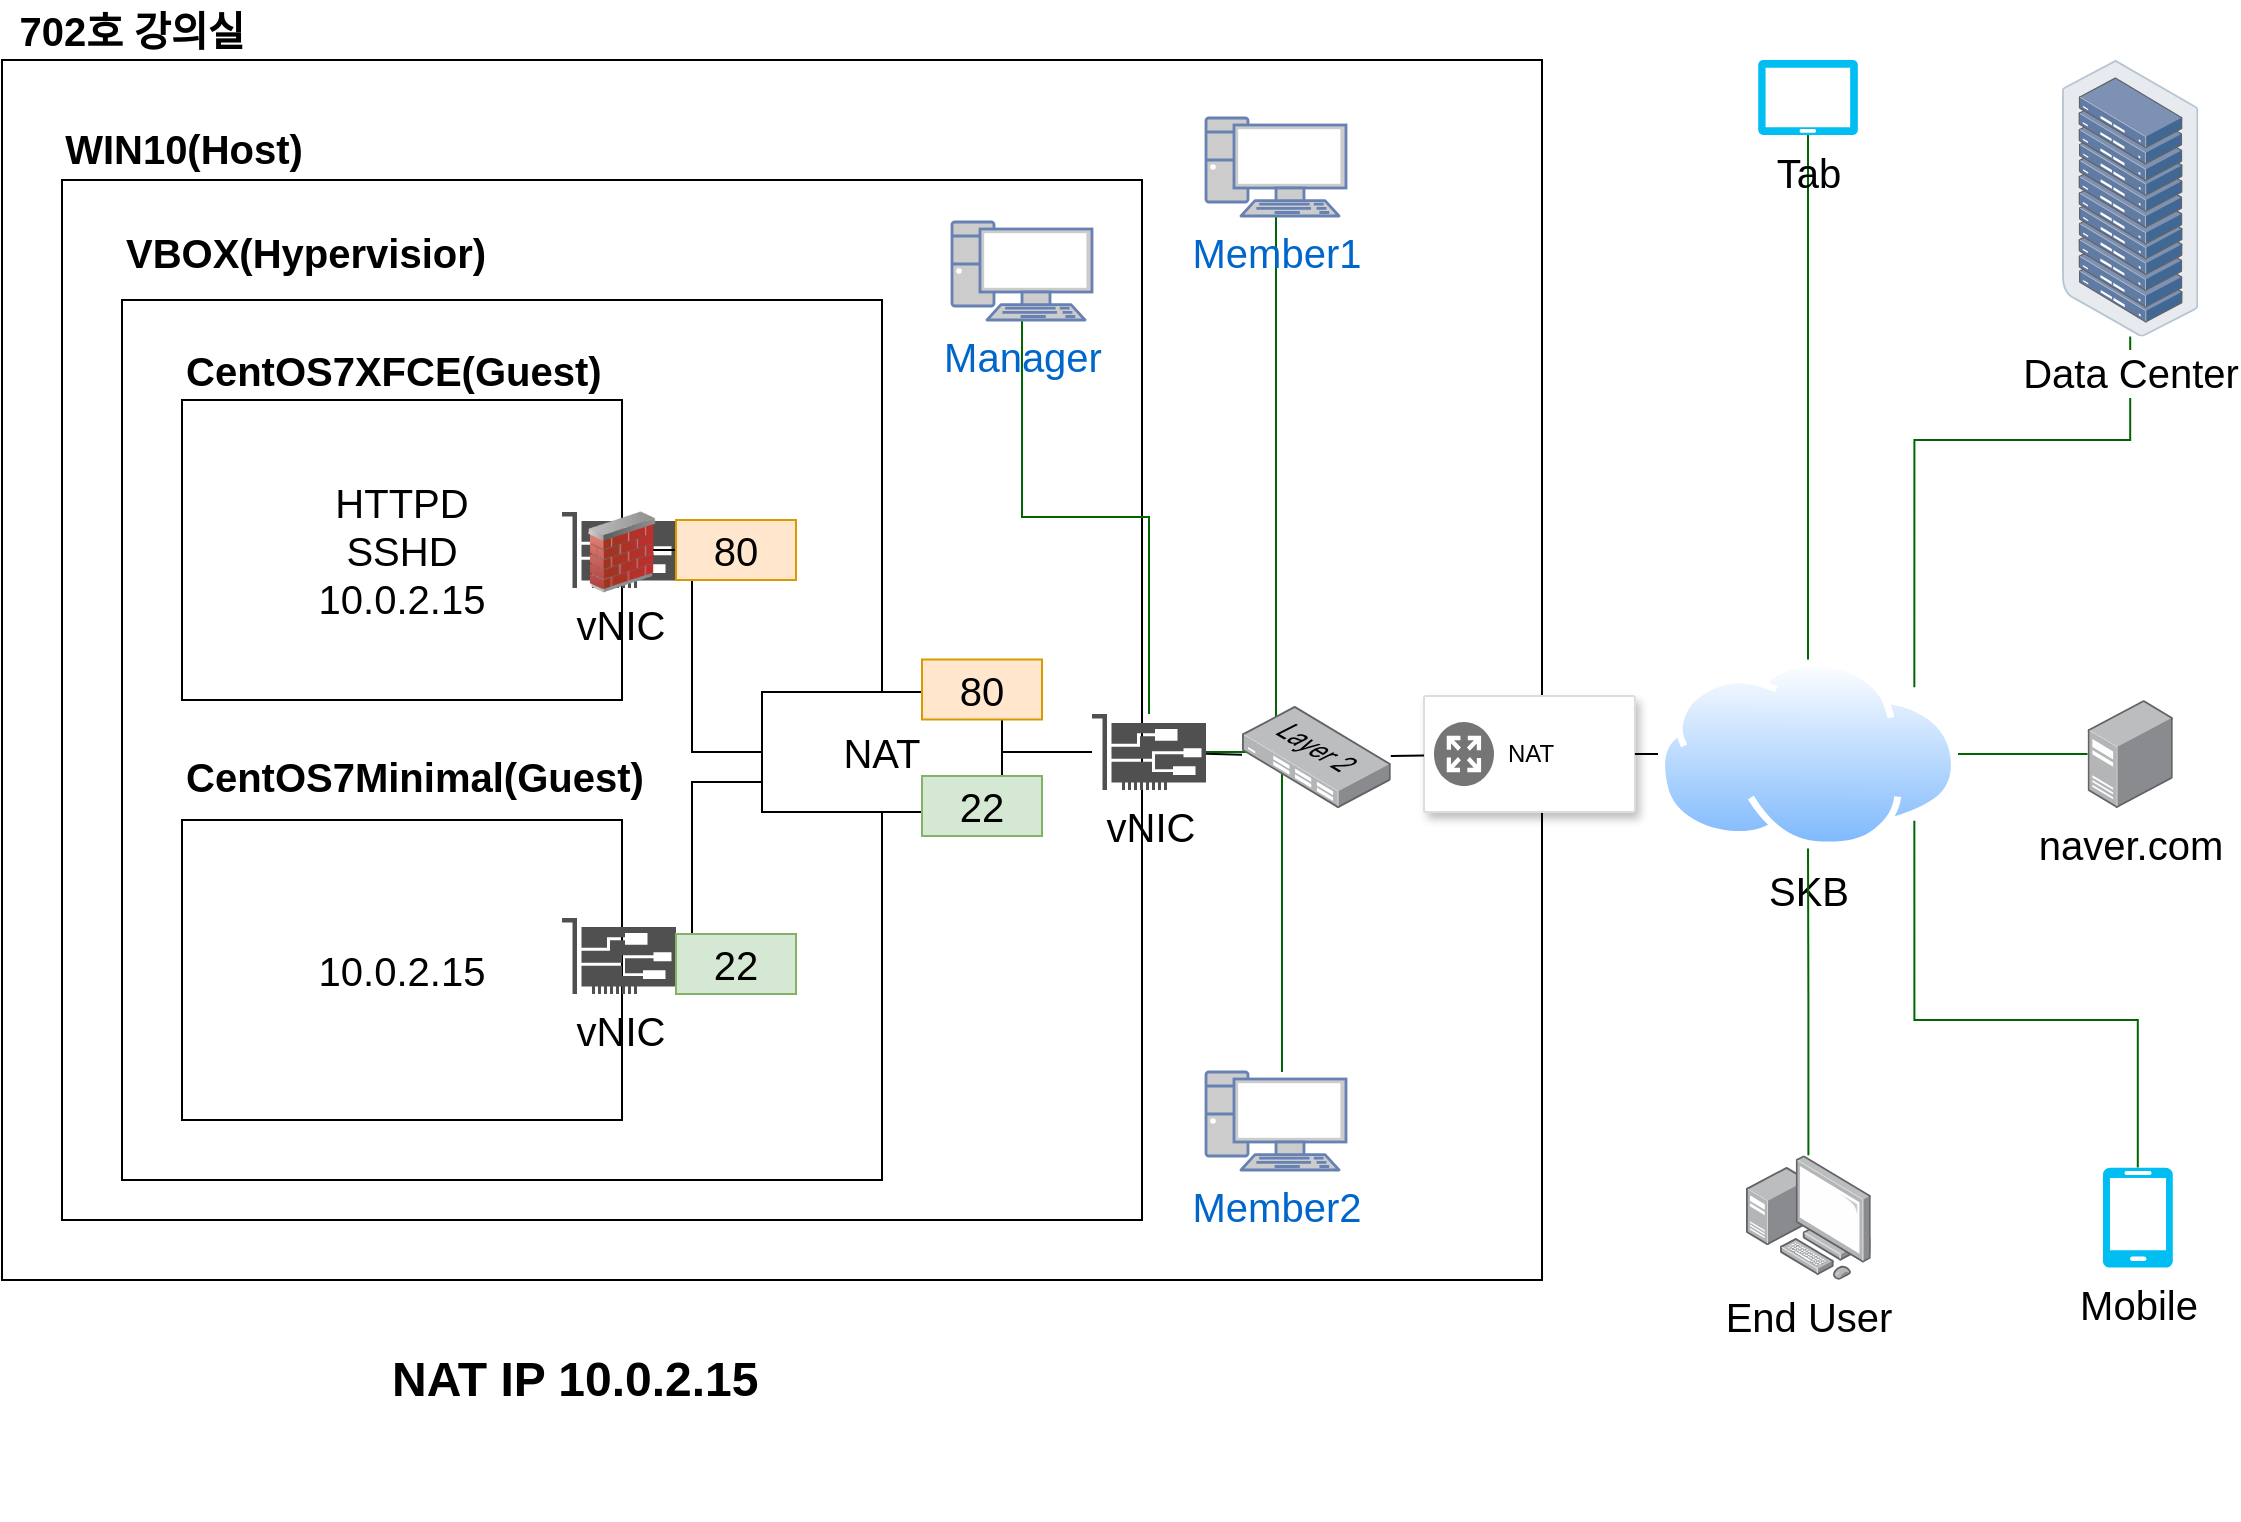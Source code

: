 <mxfile version="17.4.2" type="device" pages="5"><diagram id="zHQSAGJ0AVTQezasyGlq" name="NAT"><mxGraphModel dx="1574" dy="831" grid="1" gridSize="10" guides="1" tooltips="1" connect="1" arrows="1" fold="1" page="1" pageScale="1" pageWidth="1169" pageHeight="827" math="0" shadow="0"><root><mxCell id="0"/><mxCell id="1" parent="0"/><mxCell id="p4SjvUx0q9QsYmu73tjM-1" value="" style="rounded=0;whiteSpace=wrap;html=1;fillColor=none;" parent="1" vertex="1"><mxGeometry x="40" y="40" width="770" height="610" as="geometry"/></mxCell><mxCell id="p4SjvUx0q9QsYmu73tjM-3" value="" style="rounded=0;whiteSpace=wrap;html=1;fillColor=none;" parent="1" vertex="1"><mxGeometry x="70" y="100" width="540" height="520" as="geometry"/></mxCell><mxCell id="p4SjvUx0q9QsYmu73tjM-4" value="702호 강의실" style="text;html=1;strokeColor=none;fillColor=none;align=center;verticalAlign=middle;whiteSpace=wrap;rounded=0;fontSize=20;fontStyle=1" parent="1" vertex="1"><mxGeometry x="40" y="10" width="130" height="30" as="geometry"/></mxCell><mxCell id="p4SjvUx0q9QsYmu73tjM-5" value="&lt;font style=&quot;font-size: 20px&quot;&gt;WIN10(Host)&lt;/font&gt;" style="text;html=1;strokeColor=none;fillColor=none;align=center;verticalAlign=middle;whiteSpace=wrap;rounded=0;fontSize=20;fontStyle=1" parent="1" vertex="1"><mxGeometry x="101" y="69" width="60" height="30" as="geometry"/></mxCell><mxCell id="p4SjvUx0q9QsYmu73tjM-6" value="" style="rounded=0;whiteSpace=wrap;html=1;fontSize=20;fillColor=none;" parent="1" vertex="1"><mxGeometry x="100" y="160" width="380" height="440" as="geometry"/></mxCell><mxCell id="p4SjvUx0q9QsYmu73tjM-7" value="&lt;font style=&quot;font-size: 20px&quot;&gt;VBOX(Hypervisior)&lt;/font&gt;" style="text;html=1;strokeColor=none;fillColor=none;align=left;verticalAlign=middle;whiteSpace=wrap;rounded=0;fontSize=20;fontStyle=1" parent="1" vertex="1"><mxGeometry x="100" y="121" width="60" height="30" as="geometry"/></mxCell><mxCell id="p4SjvUx0q9QsYmu73tjM-8" value="HTTPD&lt;br&gt;SSHD&lt;br&gt;10.0.2.15" style="rounded=0;whiteSpace=wrap;html=1;fontSize=20;fillColor=none;" parent="1" vertex="1"><mxGeometry x="130" y="210" width="220" height="150" as="geometry"/></mxCell><mxCell id="p4SjvUx0q9QsYmu73tjM-9" value="10.0.2.15" style="rounded=0;whiteSpace=wrap;html=1;fontSize=20;fillColor=none;" parent="1" vertex="1"><mxGeometry x="130" y="420" width="220" height="150" as="geometry"/></mxCell><mxCell id="p4SjvUx0q9QsYmu73tjM-10" value="&lt;font style=&quot;font-size: 20px&quot;&gt;CentOS7XFCE(Guest)&lt;/font&gt;" style="text;html=1;strokeColor=none;fillColor=none;align=left;verticalAlign=middle;whiteSpace=wrap;rounded=0;fontSize=20;fontStyle=1" parent="1" vertex="1"><mxGeometry x="130" y="180" width="60" height="30" as="geometry"/></mxCell><mxCell id="p4SjvUx0q9QsYmu73tjM-11" value="&lt;font style=&quot;font-size: 20px&quot;&gt;CentOS7Minimal(Guest)&lt;/font&gt;" style="text;html=1;strokeColor=none;fillColor=none;align=left;verticalAlign=middle;whiteSpace=wrap;rounded=0;fontSize=20;fontStyle=1" parent="1" vertex="1"><mxGeometry x="130" y="383" width="60" height="30" as="geometry"/></mxCell><mxCell id="p4SjvUx0q9QsYmu73tjM-12" value="&lt;font style=&quot;font-size: 20px&quot;&gt;vNIC&lt;/font&gt;" style="sketch=0;pointerEvents=1;shadow=0;dashed=0;html=1;strokeColor=none;fillColor=#505050;labelPosition=center;verticalLabelPosition=bottom;verticalAlign=top;outlineConnect=0;align=center;shape=mxgraph.office.devices.nic;fontSize=20;" parent="1" vertex="1"><mxGeometry x="320" y="266" width="57" height="38" as="geometry"/></mxCell><mxCell id="p4SjvUx0q9QsYmu73tjM-13" value="&lt;font style=&quot;font-size: 20px&quot;&gt;vNIC&lt;/font&gt;" style="sketch=0;pointerEvents=1;shadow=0;dashed=0;html=1;strokeColor=none;fillColor=#505050;labelPosition=center;verticalLabelPosition=bottom;verticalAlign=top;outlineConnect=0;align=center;shape=mxgraph.office.devices.nic;fontSize=20;" parent="1" vertex="1"><mxGeometry x="320" y="469" width="57" height="38" as="geometry"/></mxCell><mxCell id="p4SjvUx0q9QsYmu73tjM-31" style="edgeStyle=none;rounded=0;orthogonalLoop=1;jettySize=auto;html=1;fontSize=20;endArrow=none;endFill=0;startArrow=none;" parent="1" source="PGHkoooNXatYtXCpPimn-1" target="p4SjvUx0q9QsYmu73tjM-17" edge="1"><mxGeometry relative="1" as="geometry"/></mxCell><mxCell id="p4SjvUx0q9QsYmu73tjM-14" value="" style="strokeColor=#dddddd;shadow=1;strokeWidth=1;rounded=1;absoluteArcSize=1;arcSize=2;fontSize=20;" parent="1" vertex="1"><mxGeometry x="751" y="358" width="105.45" height="58" as="geometry"/></mxCell><mxCell id="p4SjvUx0q9QsYmu73tjM-15" value="NAT" style="sketch=0;dashed=0;connectable=0;html=1;fillColor=#757575;strokeColor=none;shape=mxgraph.gcp2.nat;part=1;labelPosition=right;verticalLabelPosition=middle;align=left;verticalAlign=middle;spacingLeft=5;fontSize=12;" parent="p4SjvUx0q9QsYmu73tjM-14" vertex="1"><mxGeometry y="0.5" width="30" height="32" relative="1" as="geometry"><mxPoint x="5" y="-16" as="offset"/></mxGeometry></mxCell><mxCell id="p4SjvUx0q9QsYmu73tjM-32" style="edgeStyle=none;rounded=0;orthogonalLoop=1;jettySize=auto;html=1;entryX=1;entryY=0.5;entryDx=0;entryDy=0;fontSize=20;endArrow=none;endFill=0;" parent="1" source="p4SjvUx0q9QsYmu73tjM-17" target="p4SjvUx0q9QsYmu73tjM-18" edge="1"><mxGeometry relative="1" as="geometry"/></mxCell><mxCell id="p4SjvUx0q9QsYmu73tjM-17" value="&lt;font style=&quot;font-size: 20px&quot;&gt;vNIC&lt;/font&gt;" style="sketch=0;pointerEvents=1;shadow=0;dashed=0;html=1;strokeColor=none;fillColor=#505050;labelPosition=center;verticalLabelPosition=bottom;verticalAlign=top;outlineConnect=0;align=center;shape=mxgraph.office.devices.nic;fontSize=20;" parent="1" vertex="1"><mxGeometry x="585" y="367" width="57" height="38" as="geometry"/></mxCell><mxCell id="p4SjvUx0q9QsYmu73tjM-34" style="edgeStyle=orthogonalEdgeStyle;rounded=0;orthogonalLoop=1;jettySize=auto;html=1;exitX=0;exitY=0.5;exitDx=0;exitDy=0;fontSize=20;endArrow=none;endFill=0;" parent="1" source="p4SjvUx0q9QsYmu73tjM-18" target="p4SjvUx0q9QsYmu73tjM-8" edge="1"><mxGeometry relative="1" as="geometry"/></mxCell><mxCell id="p4SjvUx0q9QsYmu73tjM-35" style="edgeStyle=orthogonalEdgeStyle;rounded=0;orthogonalLoop=1;jettySize=auto;html=1;exitX=0;exitY=0.75;exitDx=0;exitDy=0;fontSize=20;endArrow=none;endFill=0;" parent="1" target="p4SjvUx0q9QsYmu73tjM-13" edge="1"><mxGeometry relative="1" as="geometry"><mxPoint x="425" y="401" as="sourcePoint"/><mxPoint x="382.0" y="488" as="targetPoint"/><Array as="points"><mxPoint x="385" y="401"/><mxPoint x="385" y="488"/></Array></mxGeometry></mxCell><mxCell id="p4SjvUx0q9QsYmu73tjM-18" value="NAT" style="rounded=0;whiteSpace=wrap;html=1;fontSize=20;" parent="1" vertex="1"><mxGeometry x="420" y="356" width="120" height="60" as="geometry"/></mxCell><mxCell id="p4SjvUx0q9QsYmu73tjM-30" style="edgeStyle=none;rounded=0;orthogonalLoop=1;jettySize=auto;html=1;entryX=1;entryY=0.5;entryDx=0;entryDy=0;fontSize=20;endArrow=none;endFill=0;" parent="1" source="p4SjvUx0q9QsYmu73tjM-19" target="p4SjvUx0q9QsYmu73tjM-14" edge="1"><mxGeometry relative="1" as="geometry"/></mxCell><mxCell id="p4SjvUx0q9QsYmu73tjM-19" value="SKB" style="aspect=fixed;perimeter=ellipsePerimeter;html=1;align=center;shadow=0;dashed=0;spacingTop=3;image;image=img/lib/active_directory/internet_cloud.svg;fontSize=20;" parent="1" vertex="1"><mxGeometry x="868" y="339.75" width="150" height="94.5" as="geometry"/></mxCell><mxCell id="p4SjvUx0q9QsYmu73tjM-48" style="edgeStyle=orthogonalEdgeStyle;rounded=0;orthogonalLoop=1;jettySize=auto;html=1;entryX=1;entryY=0;entryDx=0;entryDy=0;fontSize=20;endArrow=none;endFill=0;strokeColor=#006600;" parent="1" source="p4SjvUx0q9QsYmu73tjM-20" target="p4SjvUx0q9QsYmu73tjM-19" edge="1"><mxGeometry relative="1" as="geometry"><Array as="points"><mxPoint x="1104" y="230"/><mxPoint x="996" y="230"/></Array></mxGeometry></mxCell><mxCell id="p4SjvUx0q9QsYmu73tjM-20" value="Data Center" style="points=[];aspect=fixed;html=1;align=center;shadow=0;dashed=0;image;image=img/lib/allied_telesis/storage/Datacenter_Server_Rack.svg;fontSize=20;" parent="1" vertex="1"><mxGeometry x="1070" y="40" width="68.2" height="138.26" as="geometry"/></mxCell><mxCell id="p4SjvUx0q9QsYmu73tjM-51" style="edgeStyle=orthogonalEdgeStyle;rounded=0;orthogonalLoop=1;jettySize=auto;html=1;entryX=0.5;entryY=1;entryDx=0;entryDy=0;fontSize=20;endArrow=none;endFill=0;strokeColor=#006600;" parent="1" source="p4SjvUx0q9QsYmu73tjM-21" target="p4SjvUx0q9QsYmu73tjM-19" edge="1"><mxGeometry relative="1" as="geometry"/></mxCell><mxCell id="p4SjvUx0q9QsYmu73tjM-21" value="End User" style="points=[];aspect=fixed;html=1;align=center;shadow=0;dashed=0;image;image=img/lib/allied_telesis/computer_and_terminals/Personal_Computer_with_Server.svg;fontSize=20;" parent="1" vertex="1"><mxGeometry x="912" y="587.6" width="62.4" height="62.4" as="geometry"/></mxCell><mxCell id="p4SjvUx0q9QsYmu73tjM-49" style="edgeStyle=orthogonalEdgeStyle;rounded=0;orthogonalLoop=1;jettySize=auto;html=1;entryX=1;entryY=0.5;entryDx=0;entryDy=0;fontSize=20;endArrow=none;endFill=0;strokeColor=#006600;" parent="1" source="p4SjvUx0q9QsYmu73tjM-22" target="p4SjvUx0q9QsYmu73tjM-19" edge="1"><mxGeometry relative="1" as="geometry"/></mxCell><mxCell id="p4SjvUx0q9QsYmu73tjM-22" value="naver.com" style="points=[];aspect=fixed;html=1;align=center;shadow=0;dashed=0;image;image=img/lib/allied_telesis/computer_and_terminals/Server_Desktop.svg;fontSize=20;" parent="1" vertex="1"><mxGeometry x="1082.8" y="360" width="42.6" height="54" as="geometry"/></mxCell><mxCell id="p4SjvUx0q9QsYmu73tjM-50" style="edgeStyle=orthogonalEdgeStyle;rounded=0;orthogonalLoop=1;jettySize=auto;html=1;entryX=1;entryY=1;entryDx=0;entryDy=0;fontSize=20;endArrow=none;endFill=0;strokeColor=#006600;" parent="1" source="p4SjvUx0q9QsYmu73tjM-23" target="p4SjvUx0q9QsYmu73tjM-19" edge="1"><mxGeometry relative="1" as="geometry"><Array as="points"><mxPoint x="1108" y="520"/><mxPoint x="996" y="520"/></Array></mxGeometry></mxCell><mxCell id="p4SjvUx0q9QsYmu73tjM-23" value="Mobile" style="verticalLabelPosition=bottom;html=1;verticalAlign=top;align=center;strokeColor=none;fillColor=#00BEF2;shape=mxgraph.azure.mobile;pointerEvents=1;fontSize=20;" parent="1" vertex="1"><mxGeometry x="1090.4" y="593.8" width="35" height="50" as="geometry"/></mxCell><mxCell id="p4SjvUx0q9QsYmu73tjM-46" style="edgeStyle=orthogonalEdgeStyle;rounded=0;orthogonalLoop=1;jettySize=auto;html=1;fontSize=20;endArrow=none;endFill=0;strokeColor=#006600;" parent="1" source="p4SjvUx0q9QsYmu73tjM-24" target="p4SjvUx0q9QsYmu73tjM-19" edge="1"><mxGeometry relative="1" as="geometry"/></mxCell><mxCell id="p4SjvUx0q9QsYmu73tjM-24" value="Tab" style="verticalLabelPosition=bottom;html=1;verticalAlign=top;align=center;strokeColor=none;fillColor=#00BEF2;shape=mxgraph.azure.tablet;pointerEvents=1;fontSize=20;" parent="1" vertex="1"><mxGeometry x="918" y="40" width="50" height="37.5" as="geometry"/></mxCell><mxCell id="p4SjvUx0q9QsYmu73tjM-44" style="edgeStyle=orthogonalEdgeStyle;rounded=0;orthogonalLoop=1;jettySize=auto;html=1;fontSize=20;endArrow=none;endFill=0;strokeColor=#006600;" parent="1" source="p4SjvUx0q9QsYmu73tjM-26" target="p4SjvUx0q9QsYmu73tjM-17" edge="1"><mxGeometry relative="1" as="geometry"><Array as="points"><mxPoint x="677" y="386"/></Array></mxGeometry></mxCell><mxCell id="p4SjvUx0q9QsYmu73tjM-26" value="Member1" style="fontColor=#0066CC;verticalAlign=top;verticalLabelPosition=bottom;labelPosition=center;align=center;html=1;outlineConnect=0;fillColor=#CCCCCC;strokeColor=#6881B3;gradientColor=none;gradientDirection=north;strokeWidth=2;shape=mxgraph.networks.pc;fontSize=20;" parent="1" vertex="1"><mxGeometry x="642" y="69" width="70" height="49" as="geometry"/></mxCell><mxCell id="p4SjvUx0q9QsYmu73tjM-45" style="edgeStyle=orthogonalEdgeStyle;rounded=0;orthogonalLoop=1;jettySize=auto;html=1;fontSize=20;endArrow=none;endFill=0;strokeColor=#006600;" parent="1" source="p4SjvUx0q9QsYmu73tjM-27" target="p4SjvUx0q9QsYmu73tjM-17" edge="1"><mxGeometry relative="1" as="geometry"><Array as="points"><mxPoint x="680" y="386"/></Array></mxGeometry></mxCell><mxCell id="p4SjvUx0q9QsYmu73tjM-27" value="Member2" style="fontColor=#0066CC;verticalAlign=top;verticalLabelPosition=bottom;labelPosition=center;align=center;html=1;outlineConnect=0;fillColor=#CCCCCC;strokeColor=#6881B3;gradientColor=none;gradientDirection=north;strokeWidth=2;shape=mxgraph.networks.pc;fontSize=20;" parent="1" vertex="1"><mxGeometry x="642" y="546" width="70" height="49" as="geometry"/></mxCell><mxCell id="p4SjvUx0q9QsYmu73tjM-43" style="edgeStyle=orthogonalEdgeStyle;rounded=0;orthogonalLoop=1;jettySize=auto;html=1;fontSize=20;endArrow=none;endFill=0;strokeColor=#006600;" parent="1" source="p4SjvUx0q9QsYmu73tjM-28" target="p4SjvUx0q9QsYmu73tjM-17" edge="1"><mxGeometry relative="1" as="geometry"/></mxCell><mxCell id="p4SjvUx0q9QsYmu73tjM-28" value="Manager" style="fontColor=#0066CC;verticalAlign=top;verticalLabelPosition=bottom;labelPosition=center;align=center;html=1;outlineConnect=0;fillColor=#CCCCCC;strokeColor=#6881B3;gradientColor=none;gradientDirection=north;strokeWidth=2;shape=mxgraph.networks.pc;fontSize=20;" parent="1" vertex="1"><mxGeometry x="515" y="121" width="70" height="49" as="geometry"/></mxCell><mxCell id="p4SjvUx0q9QsYmu73tjM-38" value="80" style="text;html=1;strokeColor=#d79b00;fillColor=#ffe6cc;align=center;verticalAlign=middle;whiteSpace=wrap;rounded=0;fontSize=20;" parent="1" vertex="1"><mxGeometry x="500" y="339.75" width="60" height="30" as="geometry"/></mxCell><mxCell id="p4SjvUx0q9QsYmu73tjM-41" value="80" style="text;html=1;strokeColor=#d79b00;fillColor=#ffe6cc;align=center;verticalAlign=middle;whiteSpace=wrap;rounded=0;fontSize=20;" parent="1" vertex="1"><mxGeometry x="377" y="270" width="60" height="30" as="geometry"/></mxCell><mxCell id="p4SjvUx0q9QsYmu73tjM-56" value="" style="image;html=1;image=img/lib/clip_art/networking/Firewall_02_128x128.png;fontSize=20;" parent="1" vertex="1"><mxGeometry x="333" y="261" width="34" height="50" as="geometry"/></mxCell><mxCell id="B0Cr1gd8vFFwXUoudNjd-2" value="&lt;h1&gt;&lt;b&gt;NAT IP 10.0.2.15&lt;/b&gt;&lt;br&gt;&lt;/h1&gt;" style="text;html=1;strokeColor=none;fillColor=none;spacing=5;spacingTop=-20;whiteSpace=wrap;overflow=hidden;rounded=0;" parent="1" vertex="1"><mxGeometry x="230" y="680" width="500" height="90" as="geometry"/></mxCell><mxCell id="PGHkoooNXatYtXCpPimn-1" value="" style="points=[];aspect=fixed;html=1;align=center;shadow=0;dashed=0;image;image=img/lib/allied_telesis/switch/Switch_24_port_L2.svg;fontSize=20;" parent="1" vertex="1"><mxGeometry x="660" y="363" width="74.4" height="51" as="geometry"/></mxCell><mxCell id="PGHkoooNXatYtXCpPimn-2" value="" style="edgeStyle=none;rounded=0;orthogonalLoop=1;jettySize=auto;html=1;fontSize=20;endArrow=none;endFill=0;" parent="1" source="p4SjvUx0q9QsYmu73tjM-14" target="PGHkoooNXatYtXCpPimn-1" edge="1"><mxGeometry relative="1" as="geometry"><mxPoint x="751" y="386.723" as="sourcePoint"/><mxPoint x="642" y="386.15" as="targetPoint"/></mxGeometry></mxCell><mxCell id="zHdQfmyoqAjyy7CcDOcq-1" value="22" style="text;html=1;strokeColor=#82b366;fillColor=#d5e8d4;align=center;verticalAlign=middle;whiteSpace=wrap;rounded=0;fontSize=20;" parent="1" vertex="1"><mxGeometry x="500" y="398" width="60" height="30" as="geometry"/></mxCell><mxCell id="zHdQfmyoqAjyy7CcDOcq-2" value="22" style="text;html=1;strokeColor=#82b366;fillColor=#d5e8d4;align=center;verticalAlign=middle;whiteSpace=wrap;rounded=0;fontSize=20;" parent="1" vertex="1"><mxGeometry x="377" y="477" width="60" height="30" as="geometry"/></mxCell></root></mxGraphModel></diagram><diagram name="NATnetwork" id="8hdK0G2ITKs1nsGjpsKv"><mxGraphModel dx="1574" dy="831" grid="1" gridSize="10" guides="1" tooltips="1" connect="1" arrows="1" fold="1" page="1" pageScale="1" pageWidth="1169" pageHeight="827" math="0" shadow="0"><root><mxCell id="hRzSHaTWoarkUY-e_Bxy-0"/><mxCell id="hRzSHaTWoarkUY-e_Bxy-1" parent="hRzSHaTWoarkUY-e_Bxy-0"/><mxCell id="hRzSHaTWoarkUY-e_Bxy-2" value="" style="rounded=0;whiteSpace=wrap;html=1;fillColor=none;" vertex="1" parent="hRzSHaTWoarkUY-e_Bxy-1"><mxGeometry x="40" y="40" width="770" height="610" as="geometry"/></mxCell><mxCell id="hRzSHaTWoarkUY-e_Bxy-3" value="" style="rounded=0;whiteSpace=wrap;html=1;fillColor=none;" vertex="1" parent="hRzSHaTWoarkUY-e_Bxy-1"><mxGeometry x="70" y="100" width="540" height="520" as="geometry"/></mxCell><mxCell id="hRzSHaTWoarkUY-e_Bxy-4" value="702호 강의실" style="text;html=1;strokeColor=none;fillColor=none;align=center;verticalAlign=middle;whiteSpace=wrap;rounded=0;fontSize=20;fontStyle=1" vertex="1" parent="hRzSHaTWoarkUY-e_Bxy-1"><mxGeometry x="40" y="10" width="130" height="30" as="geometry"/></mxCell><mxCell id="hRzSHaTWoarkUY-e_Bxy-5" value="&lt;font style=&quot;font-size: 20px&quot;&gt;WIN10(Host)&lt;/font&gt;" style="text;html=1;strokeColor=none;fillColor=none;align=center;verticalAlign=middle;whiteSpace=wrap;rounded=0;fontSize=20;fontStyle=1" vertex="1" parent="hRzSHaTWoarkUY-e_Bxy-1"><mxGeometry x="101" y="69" width="60" height="30" as="geometry"/></mxCell><mxCell id="hRzSHaTWoarkUY-e_Bxy-6" value="" style="rounded=0;whiteSpace=wrap;html=1;fontSize=20;fillColor=none;" vertex="1" parent="hRzSHaTWoarkUY-e_Bxy-1"><mxGeometry x="100" y="160" width="380" height="440" as="geometry"/></mxCell><mxCell id="hRzSHaTWoarkUY-e_Bxy-7" value="&lt;font style=&quot;font-size: 20px&quot;&gt;VBOX(Hypervisior)&lt;/font&gt;" style="text;html=1;strokeColor=none;fillColor=none;align=left;verticalAlign=middle;whiteSpace=wrap;rounded=0;fontSize=20;fontStyle=1" vertex="1" parent="hRzSHaTWoarkUY-e_Bxy-1"><mxGeometry x="100" y="121" width="60" height="30" as="geometry"/></mxCell><mxCell id="hRzSHaTWoarkUY-e_Bxy-8" value="HTTPD&lt;br&gt;SSHD&lt;br&gt;&lt;font style=&quot;font-size: 14px&quot;&gt;10.0.2.16&lt;br&gt;&lt;/font&gt;" style="rounded=0;whiteSpace=wrap;html=1;fontSize=20;fillColor=none;" vertex="1" parent="hRzSHaTWoarkUY-e_Bxy-1"><mxGeometry x="130" y="210" width="220" height="150" as="geometry"/></mxCell><mxCell id="hRzSHaTWoarkUY-e_Bxy-9" value="SSHD&lt;br&gt;&lt;font style=&quot;font-size: 14px&quot;&gt;10.0.2.15&lt;br&gt;&lt;/font&gt;" style="rounded=0;whiteSpace=wrap;html=1;fontSize=20;fillColor=none;" vertex="1" parent="hRzSHaTWoarkUY-e_Bxy-1"><mxGeometry x="130" y="420" width="220" height="150" as="geometry"/></mxCell><mxCell id="hRzSHaTWoarkUY-e_Bxy-10" value="&lt;font style=&quot;font-size: 20px&quot;&gt;CentOS7XFCE(Guest)&lt;/font&gt;" style="text;html=1;strokeColor=none;fillColor=none;align=left;verticalAlign=middle;whiteSpace=wrap;rounded=0;fontSize=20;fontStyle=1" vertex="1" parent="hRzSHaTWoarkUY-e_Bxy-1"><mxGeometry x="130" y="180" width="60" height="30" as="geometry"/></mxCell><mxCell id="hRzSHaTWoarkUY-e_Bxy-11" value="&lt;font style=&quot;font-size: 20px&quot;&gt;CentOS7Minimal(Guest)&lt;/font&gt;" style="text;html=1;strokeColor=none;fillColor=none;align=left;verticalAlign=middle;whiteSpace=wrap;rounded=0;fontSize=20;fontStyle=1" vertex="1" parent="hRzSHaTWoarkUY-e_Bxy-1"><mxGeometry x="130" y="383" width="60" height="30" as="geometry"/></mxCell><mxCell id="hRzSHaTWoarkUY-e_Bxy-12" value="&lt;font style=&quot;font-size: 20px&quot;&gt;vNIC&lt;/font&gt;" style="sketch=0;pointerEvents=1;shadow=0;dashed=0;html=1;strokeColor=none;fillColor=#505050;labelPosition=center;verticalLabelPosition=bottom;verticalAlign=top;outlineConnect=0;align=center;shape=mxgraph.office.devices.nic;fontSize=20;" vertex="1" parent="hRzSHaTWoarkUY-e_Bxy-1"><mxGeometry x="320" y="266" width="57" height="38" as="geometry"/></mxCell><mxCell id="hRzSHaTWoarkUY-e_Bxy-13" value="&lt;font style=&quot;font-size: 20px&quot;&gt;vNIC&lt;/font&gt;" style="sketch=0;pointerEvents=1;shadow=0;dashed=0;html=1;strokeColor=none;fillColor=#505050;labelPosition=center;verticalLabelPosition=bottom;verticalAlign=top;outlineConnect=0;align=center;shape=mxgraph.office.devices.nic;fontSize=20;" vertex="1" parent="hRzSHaTWoarkUY-e_Bxy-1"><mxGeometry x="320" y="469" width="57" height="38" as="geometry"/></mxCell><mxCell id="hRzSHaTWoarkUY-e_Bxy-14" style="edgeStyle=none;rounded=0;orthogonalLoop=1;jettySize=auto;html=1;fontSize=20;endArrow=none;endFill=0;" edge="1" parent="hRzSHaTWoarkUY-e_Bxy-1" source="hRzSHaTWoarkUY-e_Bxy-15" target="hRzSHaTWoarkUY-e_Bxy-18"><mxGeometry relative="1" as="geometry"/></mxCell><mxCell id="hRzSHaTWoarkUY-e_Bxy-15" value="" style="strokeColor=#dddddd;shadow=1;strokeWidth=1;rounded=1;absoluteArcSize=1;arcSize=2;fontSize=20;" vertex="1" parent="hRzSHaTWoarkUY-e_Bxy-1"><mxGeometry x="750" y="358" width="105.45" height="58" as="geometry"/></mxCell><mxCell id="hRzSHaTWoarkUY-e_Bxy-16" value="NAT" style="sketch=0;dashed=0;connectable=0;html=1;fillColor=#757575;strokeColor=none;shape=mxgraph.gcp2.nat;part=1;labelPosition=right;verticalLabelPosition=middle;align=left;verticalAlign=middle;spacingLeft=5;fontSize=12;" vertex="1" parent="hRzSHaTWoarkUY-e_Bxy-15"><mxGeometry y="0.5" width="30" height="32" relative="1" as="geometry"><mxPoint x="5" y="-16" as="offset"/></mxGeometry></mxCell><mxCell id="hRzSHaTWoarkUY-e_Bxy-17" style="edgeStyle=none;rounded=0;orthogonalLoop=1;jettySize=auto;html=1;entryX=1;entryY=0.5;entryDx=0;entryDy=0;fontSize=20;endArrow=none;endFill=0;" edge="1" parent="hRzSHaTWoarkUY-e_Bxy-1" source="hRzSHaTWoarkUY-e_Bxy-18" target="hRzSHaTWoarkUY-e_Bxy-21"><mxGeometry relative="1" as="geometry"/></mxCell><mxCell id="hRzSHaTWoarkUY-e_Bxy-18" value="&lt;font&gt;vNIC&lt;br&gt;&lt;font style=&quot;font-size: 14px&quot;&gt;192.168.1.27&lt;/font&gt;&lt;br&gt;&lt;/font&gt;" style="sketch=0;pointerEvents=1;shadow=0;dashed=0;html=1;strokeColor=none;fillColor=#505050;labelPosition=center;verticalLabelPosition=bottom;verticalAlign=top;outlineConnect=0;align=center;shape=mxgraph.office.devices.nic;fontSize=20;" vertex="1" parent="hRzSHaTWoarkUY-e_Bxy-1"><mxGeometry x="585" y="367" width="57" height="38" as="geometry"/></mxCell><mxCell id="hRzSHaTWoarkUY-e_Bxy-19" style="edgeStyle=orthogonalEdgeStyle;rounded=0;orthogonalLoop=1;jettySize=auto;html=1;exitX=0;exitY=0.5;exitDx=0;exitDy=0;fontSize=20;endArrow=none;endFill=0;" edge="1" parent="hRzSHaTWoarkUY-e_Bxy-1" source="hRzSHaTWoarkUY-e_Bxy-21" target="hRzSHaTWoarkUY-e_Bxy-8"><mxGeometry relative="1" as="geometry"/></mxCell><mxCell id="hRzSHaTWoarkUY-e_Bxy-20" style="edgeStyle=orthogonalEdgeStyle;rounded=0;orthogonalLoop=1;jettySize=auto;html=1;exitX=0;exitY=0.75;exitDx=0;exitDy=0;fontSize=20;endArrow=none;endFill=0;" edge="1" parent="hRzSHaTWoarkUY-e_Bxy-1" target="hRzSHaTWoarkUY-e_Bxy-13"><mxGeometry relative="1" as="geometry"><mxPoint x="425" y="401" as="sourcePoint"/><mxPoint x="382.0" y="488" as="targetPoint"/><Array as="points"><mxPoint x="385" y="401"/><mxPoint x="385" y="488"/></Array></mxGeometry></mxCell><mxCell id="hRzSHaTWoarkUY-e_Bxy-21" value="Natnetwork" style="rounded=0;whiteSpace=wrap;html=1;fontSize=20;" vertex="1" parent="hRzSHaTWoarkUY-e_Bxy-1"><mxGeometry x="420" y="356" width="120" height="60" as="geometry"/></mxCell><mxCell id="hRzSHaTWoarkUY-e_Bxy-22" style="edgeStyle=none;rounded=0;orthogonalLoop=1;jettySize=auto;html=1;entryX=1;entryY=0.5;entryDx=0;entryDy=0;fontSize=20;endArrow=none;endFill=0;" edge="1" parent="hRzSHaTWoarkUY-e_Bxy-1" source="hRzSHaTWoarkUY-e_Bxy-23" target="hRzSHaTWoarkUY-e_Bxy-15"><mxGeometry relative="1" as="geometry"/></mxCell><mxCell id="hRzSHaTWoarkUY-e_Bxy-23" value="SKB" style="aspect=fixed;perimeter=ellipsePerimeter;html=1;align=center;shadow=0;dashed=0;spacingTop=3;image;image=img/lib/active_directory/internet_cloud.svg;fontSize=20;" vertex="1" parent="hRzSHaTWoarkUY-e_Bxy-1"><mxGeometry x="868" y="339.75" width="150" height="94.5" as="geometry"/></mxCell><mxCell id="hRzSHaTWoarkUY-e_Bxy-24" style="edgeStyle=orthogonalEdgeStyle;rounded=0;orthogonalLoop=1;jettySize=auto;html=1;entryX=1;entryY=0;entryDx=0;entryDy=0;fontSize=20;endArrow=none;endFill=0;strokeColor=#006600;" edge="1" parent="hRzSHaTWoarkUY-e_Bxy-1" source="hRzSHaTWoarkUY-e_Bxy-25" target="hRzSHaTWoarkUY-e_Bxy-23"><mxGeometry relative="1" as="geometry"><Array as="points"><mxPoint x="1104" y="230"/><mxPoint x="996" y="230"/></Array></mxGeometry></mxCell><mxCell id="hRzSHaTWoarkUY-e_Bxy-25" value="Data Center" style="points=[];aspect=fixed;html=1;align=center;shadow=0;dashed=0;image;image=img/lib/allied_telesis/storage/Datacenter_Server_Rack.svg;fontSize=20;" vertex="1" parent="hRzSHaTWoarkUY-e_Bxy-1"><mxGeometry x="1070" y="40" width="68.2" height="138.26" as="geometry"/></mxCell><mxCell id="hRzSHaTWoarkUY-e_Bxy-26" style="edgeStyle=orthogonalEdgeStyle;rounded=0;orthogonalLoop=1;jettySize=auto;html=1;entryX=0.5;entryY=1;entryDx=0;entryDy=0;fontSize=20;endArrow=none;endFill=0;strokeColor=#006600;" edge="1" parent="hRzSHaTWoarkUY-e_Bxy-1" source="hRzSHaTWoarkUY-e_Bxy-27" target="hRzSHaTWoarkUY-e_Bxy-23"><mxGeometry relative="1" as="geometry"/></mxCell><mxCell id="hRzSHaTWoarkUY-e_Bxy-27" value="End User" style="points=[];aspect=fixed;html=1;align=center;shadow=0;dashed=0;image;image=img/lib/allied_telesis/computer_and_terminals/Personal_Computer_with_Server.svg;fontSize=20;" vertex="1" parent="hRzSHaTWoarkUY-e_Bxy-1"><mxGeometry x="912" y="587.6" width="62.4" height="62.4" as="geometry"/></mxCell><mxCell id="hRzSHaTWoarkUY-e_Bxy-28" style="edgeStyle=orthogonalEdgeStyle;rounded=0;orthogonalLoop=1;jettySize=auto;html=1;entryX=1;entryY=0.5;entryDx=0;entryDy=0;fontSize=20;endArrow=none;endFill=0;strokeColor=#006600;" edge="1" parent="hRzSHaTWoarkUY-e_Bxy-1" source="hRzSHaTWoarkUY-e_Bxy-29" target="hRzSHaTWoarkUY-e_Bxy-23"><mxGeometry relative="1" as="geometry"/></mxCell><mxCell id="hRzSHaTWoarkUY-e_Bxy-29" value="naver.com" style="points=[];aspect=fixed;html=1;align=center;shadow=0;dashed=0;image;image=img/lib/allied_telesis/computer_and_terminals/Server_Desktop.svg;fontSize=20;" vertex="1" parent="hRzSHaTWoarkUY-e_Bxy-1"><mxGeometry x="1082.8" y="360" width="42.6" height="54" as="geometry"/></mxCell><mxCell id="hRzSHaTWoarkUY-e_Bxy-30" style="edgeStyle=orthogonalEdgeStyle;rounded=0;orthogonalLoop=1;jettySize=auto;html=1;entryX=1;entryY=1;entryDx=0;entryDy=0;fontSize=20;endArrow=none;endFill=0;strokeColor=#006600;" edge="1" parent="hRzSHaTWoarkUY-e_Bxy-1" source="hRzSHaTWoarkUY-e_Bxy-31" target="hRzSHaTWoarkUY-e_Bxy-23"><mxGeometry relative="1" as="geometry"><Array as="points"><mxPoint x="1108" y="520"/><mxPoint x="996" y="520"/></Array></mxGeometry></mxCell><mxCell id="hRzSHaTWoarkUY-e_Bxy-31" value="Mobile" style="verticalLabelPosition=bottom;html=1;verticalAlign=top;align=center;strokeColor=none;fillColor=#00BEF2;shape=mxgraph.azure.mobile;pointerEvents=1;fontSize=20;" vertex="1" parent="hRzSHaTWoarkUY-e_Bxy-1"><mxGeometry x="1090.4" y="593.8" width="35" height="50" as="geometry"/></mxCell><mxCell id="hRzSHaTWoarkUY-e_Bxy-32" style="edgeStyle=orthogonalEdgeStyle;rounded=0;orthogonalLoop=1;jettySize=auto;html=1;fontSize=20;endArrow=none;endFill=0;strokeColor=#006600;" edge="1" parent="hRzSHaTWoarkUY-e_Bxy-1" source="hRzSHaTWoarkUY-e_Bxy-33" target="hRzSHaTWoarkUY-e_Bxy-23"><mxGeometry relative="1" as="geometry"/></mxCell><mxCell id="hRzSHaTWoarkUY-e_Bxy-33" value="Tab" style="verticalLabelPosition=bottom;html=1;verticalAlign=top;align=center;strokeColor=none;fillColor=#00BEF2;shape=mxgraph.azure.tablet;pointerEvents=1;fontSize=20;" vertex="1" parent="hRzSHaTWoarkUY-e_Bxy-1"><mxGeometry x="918" y="40" width="50" height="37.5" as="geometry"/></mxCell><mxCell id="hRzSHaTWoarkUY-e_Bxy-34" style="edgeStyle=orthogonalEdgeStyle;rounded=0;orthogonalLoop=1;jettySize=auto;html=1;fontSize=20;endArrow=none;endFill=0;strokeColor=#006600;" edge="1" parent="hRzSHaTWoarkUY-e_Bxy-1" source="hRzSHaTWoarkUY-e_Bxy-35" target="hRzSHaTWoarkUY-e_Bxy-18"><mxGeometry relative="1" as="geometry"><Array as="points"><mxPoint x="677" y="386"/></Array></mxGeometry></mxCell><mxCell id="hRzSHaTWoarkUY-e_Bxy-35" value="Member1" style="fontColor=#0066CC;verticalAlign=top;verticalLabelPosition=bottom;labelPosition=center;align=center;html=1;outlineConnect=0;fillColor=#CCCCCC;strokeColor=#6881B3;gradientColor=none;gradientDirection=north;strokeWidth=2;shape=mxgraph.networks.pc;fontSize=20;" vertex="1" parent="hRzSHaTWoarkUY-e_Bxy-1"><mxGeometry x="642" y="69" width="70" height="49" as="geometry"/></mxCell><mxCell id="hRzSHaTWoarkUY-e_Bxy-36" style="edgeStyle=orthogonalEdgeStyle;rounded=0;orthogonalLoop=1;jettySize=auto;html=1;fontSize=20;endArrow=none;endFill=0;strokeColor=#006600;" edge="1" parent="hRzSHaTWoarkUY-e_Bxy-1" source="hRzSHaTWoarkUY-e_Bxy-37" target="hRzSHaTWoarkUY-e_Bxy-18"><mxGeometry relative="1" as="geometry"><Array as="points"><mxPoint x="677" y="386"/></Array></mxGeometry></mxCell><mxCell id="hRzSHaTWoarkUY-e_Bxy-37" value="Member2" style="fontColor=#0066CC;verticalAlign=top;verticalLabelPosition=bottom;labelPosition=center;align=center;html=1;outlineConnect=0;fillColor=#CCCCCC;strokeColor=#6881B3;gradientColor=none;gradientDirection=north;strokeWidth=2;shape=mxgraph.networks.pc;fontSize=20;" vertex="1" parent="hRzSHaTWoarkUY-e_Bxy-1"><mxGeometry x="642" y="546" width="70" height="49" as="geometry"/></mxCell><mxCell id="hRzSHaTWoarkUY-e_Bxy-38" style="edgeStyle=orthogonalEdgeStyle;rounded=0;orthogonalLoop=1;jettySize=auto;html=1;fontSize=20;endArrow=none;endFill=0;strokeColor=#006600;" edge="1" parent="hRzSHaTWoarkUY-e_Bxy-1" source="hRzSHaTWoarkUY-e_Bxy-39" target="hRzSHaTWoarkUY-e_Bxy-18"><mxGeometry relative="1" as="geometry"/></mxCell><mxCell id="hRzSHaTWoarkUY-e_Bxy-39" value="Manager&lt;br&gt;&lt;font style=&quot;font-size: 14px&quot;&gt;192.168.56.1&lt;/font&gt;" style="fontColor=#0066CC;verticalAlign=top;verticalLabelPosition=bottom;labelPosition=center;align=center;html=1;outlineConnect=0;fillColor=#CCCCCC;strokeColor=#6881B3;gradientColor=none;gradientDirection=north;strokeWidth=2;shape=mxgraph.networks.pc;fontSize=20;" vertex="1" parent="hRzSHaTWoarkUY-e_Bxy-1"><mxGeometry x="515" y="121" width="70" height="49" as="geometry"/></mxCell><mxCell id="hRzSHaTWoarkUY-e_Bxy-40" value="80" style="text;html=1;strokeColor=#d79b00;fillColor=#ffe6cc;align=center;verticalAlign=middle;whiteSpace=wrap;rounded=0;fontSize=20;" vertex="1" parent="hRzSHaTWoarkUY-e_Bxy-1"><mxGeometry x="500" y="339.75" width="60" height="30" as="geometry"/></mxCell><mxCell id="hRzSHaTWoarkUY-e_Bxy-41" value="80" style="text;html=1;strokeColor=#d79b00;fillColor=#ffe6cc;align=center;verticalAlign=middle;whiteSpace=wrap;rounded=0;fontSize=20;" vertex="1" parent="hRzSHaTWoarkUY-e_Bxy-1"><mxGeometry x="377" y="270" width="60" height="30" as="geometry"/></mxCell><mxCell id="hRzSHaTWoarkUY-e_Bxy-42" value="" style="image;html=1;image=img/lib/clip_art/networking/Firewall_02_128x128.png;fontSize=20;" vertex="1" parent="hRzSHaTWoarkUY-e_Bxy-1"><mxGeometry x="333" y="261" width="34" height="50" as="geometry"/></mxCell><mxCell id="hRzSHaTWoarkUY-e_Bxy-43" value="&lt;h1&gt;&lt;b&gt;NAT IP 10.0.2.X&lt;/b&gt;&lt;br&gt;&lt;/h1&gt;" style="text;html=1;strokeColor=none;fillColor=none;spacing=5;spacingTop=-20;whiteSpace=wrap;overflow=hidden;rounded=0;" vertex="1" parent="hRzSHaTWoarkUY-e_Bxy-1"><mxGeometry x="230" y="680" width="500" height="90" as="geometry"/></mxCell><mxCell id="Nv6isghSZehd9V5nT7qP-2" style="edgeStyle=orthogonalEdgeStyle;rounded=0;orthogonalLoop=1;jettySize=auto;html=1;entryX=1;entryY=0.75;entryDx=0;entryDy=0;fontSize=14;dashed=1;fillColor=#d5e8d4;strokeColor=#82b366;strokeWidth=3;" edge="1" parent="hRzSHaTWoarkUY-e_Bxy-1" source="Nv6isghSZehd9V5nT7qP-0" target="Nv6isghSZehd9V5nT7qP-1"><mxGeometry relative="1" as="geometry"/></mxCell><mxCell id="Nv6isghSZehd9V5nT7qP-0" value="22" style="text;html=1;strokeColor=#82b366;fillColor=#d5e8d4;align=center;verticalAlign=middle;whiteSpace=wrap;rounded=0;fontSize=20;" vertex="1" parent="hRzSHaTWoarkUY-e_Bxy-1"><mxGeometry x="500" y="398" width="60" height="30" as="geometry"/></mxCell><mxCell id="Nv6isghSZehd9V5nT7qP-1" value="22" style="text;html=1;strokeColor=#82b366;fillColor=#d5e8d4;align=center;verticalAlign=middle;whiteSpace=wrap;rounded=0;fontSize=20;" vertex="1" parent="hRzSHaTWoarkUY-e_Bxy-1"><mxGeometry x="377" y="477" width="60" height="30" as="geometry"/></mxCell><mxCell id="_MAdjgx4W5U3zxKP4IJG-0" value="" style="points=[];aspect=fixed;html=1;align=center;shadow=0;dashed=0;image;image=img/lib/allied_telesis/switch/Switch_24_port_L2.svg;fontSize=20;" vertex="1" parent="hRzSHaTWoarkUY-e_Bxy-1"><mxGeometry x="660" y="363" width="74.4" height="51" as="geometry"/></mxCell></root></mxGraphModel></diagram><diagram name="NATnetwork_HostOnly(범용)" id="I8kr_wG7-ZX9CLs9Yi5N"><mxGraphModel dx="1574" dy="831" grid="1" gridSize="10" guides="1" tooltips="1" connect="1" arrows="1" fold="1" page="1" pageScale="1" pageWidth="1169" pageHeight="827" math="0" shadow="0"><root><mxCell id="uWOrCM1u4Qx4OvusXxJs-0"/><mxCell id="uWOrCM1u4Qx4OvusXxJs-1" parent="uWOrCM1u4Qx4OvusXxJs-0"/><mxCell id="uWOrCM1u4Qx4OvusXxJs-2" value="" style="rounded=0;whiteSpace=wrap;html=1;fillColor=none;" vertex="1" parent="uWOrCM1u4Qx4OvusXxJs-1"><mxGeometry x="40" y="40" width="760" height="610" as="geometry"/></mxCell><mxCell id="uWOrCM1u4Qx4OvusXxJs-3" value="" style="rounded=0;whiteSpace=wrap;html=1;fillColor=none;" vertex="1" parent="uWOrCM1u4Qx4OvusXxJs-1"><mxGeometry x="70" y="100" width="540" height="520" as="geometry"/></mxCell><mxCell id="uWOrCM1u4Qx4OvusXxJs-4" value="702호 강의실" style="text;html=1;strokeColor=none;fillColor=none;align=center;verticalAlign=middle;whiteSpace=wrap;rounded=0;fontSize=20;fontStyle=1" vertex="1" parent="uWOrCM1u4Qx4OvusXxJs-1"><mxGeometry x="40" y="10" width="130" height="30" as="geometry"/></mxCell><mxCell id="uWOrCM1u4Qx4OvusXxJs-5" value="&lt;font style=&quot;font-size: 20px&quot;&gt;WIN10(Host)&lt;/font&gt;" style="text;html=1;strokeColor=none;fillColor=none;align=center;verticalAlign=middle;whiteSpace=wrap;rounded=0;fontSize=20;fontStyle=1" vertex="1" parent="uWOrCM1u4Qx4OvusXxJs-1"><mxGeometry x="101" y="69" width="60" height="30" as="geometry"/></mxCell><mxCell id="uWOrCM1u4Qx4OvusXxJs-6" value="" style="rounded=0;whiteSpace=wrap;html=1;fontSize=20;fillColor=none;" vertex="1" parent="uWOrCM1u4Qx4OvusXxJs-1"><mxGeometry x="100" y="160" width="380" height="440" as="geometry"/></mxCell><mxCell id="uWOrCM1u4Qx4OvusXxJs-7" value="&lt;font style=&quot;font-size: 20px&quot;&gt;VBOX(Hypervisior)&lt;/font&gt;" style="text;html=1;strokeColor=none;fillColor=none;align=left;verticalAlign=middle;whiteSpace=wrap;rounded=0;fontSize=20;fontStyle=1" vertex="1" parent="uWOrCM1u4Qx4OvusXxJs-1"><mxGeometry x="100" y="121" width="60" height="30" as="geometry"/></mxCell><mxCell id="uWOrCM1u4Qx4OvusXxJs-8" value="HTTPD&lt;br&gt;SSHD&lt;br&gt;&lt;font style=&quot;font-size: 14px&quot;&gt;192.168.56.120&lt;br&gt;10.0.2.16&lt;br&gt;&lt;/font&gt;" style="rounded=0;whiteSpace=wrap;html=1;fontSize=20;fillColor=none;" vertex="1" parent="uWOrCM1u4Qx4OvusXxJs-1"><mxGeometry x="130" y="210" width="220" height="150" as="geometry"/></mxCell><mxCell id="uWOrCM1u4Qx4OvusXxJs-9" value="SSHD&lt;br&gt;&lt;font style=&quot;font-size: 14px&quot;&gt;192.168.56.119&lt;br&gt;10.0.2.15&lt;br&gt;&lt;/font&gt;" style="rounded=0;whiteSpace=wrap;html=1;fontSize=20;fillColor=none;" vertex="1" parent="uWOrCM1u4Qx4OvusXxJs-1"><mxGeometry x="130" y="420" width="220" height="150" as="geometry"/></mxCell><mxCell id="uWOrCM1u4Qx4OvusXxJs-10" value="&lt;font style=&quot;font-size: 20px&quot;&gt;CentOS7XFCE(Guest)&lt;/font&gt;" style="text;html=1;strokeColor=none;fillColor=none;align=left;verticalAlign=middle;whiteSpace=wrap;rounded=0;fontSize=20;fontStyle=1" vertex="1" parent="uWOrCM1u4Qx4OvusXxJs-1"><mxGeometry x="130" y="180" width="60" height="30" as="geometry"/></mxCell><mxCell id="uWOrCM1u4Qx4OvusXxJs-11" value="&lt;font style=&quot;font-size: 20px&quot;&gt;CentOS7Minimal(Guest)&lt;/font&gt;" style="text;html=1;strokeColor=none;fillColor=none;align=left;verticalAlign=middle;whiteSpace=wrap;rounded=0;fontSize=20;fontStyle=1" vertex="1" parent="uWOrCM1u4Qx4OvusXxJs-1"><mxGeometry x="130" y="383" width="60" height="30" as="geometry"/></mxCell><mxCell id="uWOrCM1u4Qx4OvusXxJs-12" value="&lt;font style=&quot;font-size: 20px&quot;&gt;vNIC&lt;/font&gt;" style="sketch=0;pointerEvents=1;shadow=0;dashed=0;html=1;strokeColor=none;fillColor=#505050;labelPosition=center;verticalLabelPosition=bottom;verticalAlign=top;outlineConnect=0;align=center;shape=mxgraph.office.devices.nic;fontSize=20;" vertex="1" parent="uWOrCM1u4Qx4OvusXxJs-1"><mxGeometry x="320" y="266" width="57" height="38" as="geometry"/></mxCell><mxCell id="uWOrCM1u4Qx4OvusXxJs-13" value="&lt;font style=&quot;font-size: 20px&quot;&gt;vNIC&lt;/font&gt;" style="sketch=0;pointerEvents=1;shadow=0;dashed=0;html=1;strokeColor=none;fillColor=#505050;labelPosition=center;verticalLabelPosition=bottom;verticalAlign=top;outlineConnect=0;align=center;shape=mxgraph.office.devices.nic;fontSize=20;" vertex="1" parent="uWOrCM1u4Qx4OvusXxJs-1"><mxGeometry x="320" y="469" width="57" height="38" as="geometry"/></mxCell><mxCell id="uWOrCM1u4Qx4OvusXxJs-14" style="edgeStyle=none;rounded=0;orthogonalLoop=1;jettySize=auto;html=1;fontSize=20;endArrow=none;endFill=0;" edge="1" parent="uWOrCM1u4Qx4OvusXxJs-1" source="uWOrCM1u4Qx4OvusXxJs-15" target="uWOrCM1u4Qx4OvusXxJs-18"><mxGeometry relative="1" as="geometry"/></mxCell><mxCell id="uWOrCM1u4Qx4OvusXxJs-15" value="" style="strokeColor=#dddddd;shadow=1;strokeWidth=1;rounded=1;absoluteArcSize=1;arcSize=2;fontSize=20;" vertex="1" parent="uWOrCM1u4Qx4OvusXxJs-1"><mxGeometry x="746" y="358" width="105.45" height="58" as="geometry"/></mxCell><mxCell id="uWOrCM1u4Qx4OvusXxJs-16" value="NAT" style="sketch=0;dashed=0;connectable=0;html=1;fillColor=#757575;strokeColor=none;shape=mxgraph.gcp2.nat;part=1;labelPosition=right;verticalLabelPosition=middle;align=left;verticalAlign=middle;spacingLeft=5;fontSize=12;" vertex="1" parent="uWOrCM1u4Qx4OvusXxJs-15"><mxGeometry y="0.5" width="30" height="32" relative="1" as="geometry"><mxPoint x="5" y="-16" as="offset"/></mxGeometry></mxCell><mxCell id="uWOrCM1u4Qx4OvusXxJs-17" style="edgeStyle=none;rounded=0;orthogonalLoop=1;jettySize=auto;html=1;entryX=1;entryY=0.5;entryDx=0;entryDy=0;fontSize=20;endArrow=none;endFill=0;" edge="1" parent="uWOrCM1u4Qx4OvusXxJs-1" source="uWOrCM1u4Qx4OvusXxJs-18" target="uWOrCM1u4Qx4OvusXxJs-21"><mxGeometry relative="1" as="geometry"/></mxCell><mxCell id="uWOrCM1u4Qx4OvusXxJs-18" value="&lt;font&gt;vNIC&lt;br&gt;&lt;font style=&quot;font-size: 14px&quot;&gt;192.168.1.27&lt;/font&gt;&lt;br&gt;&lt;/font&gt;" style="sketch=0;pointerEvents=1;shadow=0;dashed=0;html=1;strokeColor=none;fillColor=#505050;labelPosition=center;verticalLabelPosition=bottom;verticalAlign=top;outlineConnect=0;align=center;shape=mxgraph.office.devices.nic;fontSize=20;" vertex="1" parent="uWOrCM1u4Qx4OvusXxJs-1"><mxGeometry x="585" y="367" width="57" height="38" as="geometry"/></mxCell><mxCell id="uWOrCM1u4Qx4OvusXxJs-19" style="edgeStyle=orthogonalEdgeStyle;rounded=0;orthogonalLoop=1;jettySize=auto;html=1;exitX=0;exitY=0.5;exitDx=0;exitDy=0;fontSize=20;endArrow=none;endFill=0;" edge="1" parent="uWOrCM1u4Qx4OvusXxJs-1" source="uWOrCM1u4Qx4OvusXxJs-21" target="uWOrCM1u4Qx4OvusXxJs-8"><mxGeometry relative="1" as="geometry"/></mxCell><mxCell id="uWOrCM1u4Qx4OvusXxJs-20" style="edgeStyle=orthogonalEdgeStyle;rounded=0;orthogonalLoop=1;jettySize=auto;html=1;exitX=0;exitY=0.75;exitDx=0;exitDy=0;fontSize=20;endArrow=none;endFill=0;" edge="1" parent="uWOrCM1u4Qx4OvusXxJs-1" target="uWOrCM1u4Qx4OvusXxJs-13"><mxGeometry relative="1" as="geometry"><mxPoint x="425" y="401" as="sourcePoint"/><mxPoint x="382.0" y="488" as="targetPoint"/><Array as="points"><mxPoint x="385" y="401"/><mxPoint x="385" y="488"/></Array></mxGeometry></mxCell><mxCell id="uWOrCM1u4Qx4OvusXxJs-21" value="HostOnly&lt;br&gt;Natnetwork" style="rounded=0;whiteSpace=wrap;html=1;fontSize=20;" vertex="1" parent="uWOrCM1u4Qx4OvusXxJs-1"><mxGeometry x="420" y="356" width="120" height="60" as="geometry"/></mxCell><mxCell id="uWOrCM1u4Qx4OvusXxJs-22" style="edgeStyle=none;rounded=0;orthogonalLoop=1;jettySize=auto;html=1;entryX=1;entryY=0.5;entryDx=0;entryDy=0;fontSize=20;endArrow=none;endFill=0;" edge="1" parent="uWOrCM1u4Qx4OvusXxJs-1" source="uWOrCM1u4Qx4OvusXxJs-23" target="uWOrCM1u4Qx4OvusXxJs-15"><mxGeometry relative="1" as="geometry"/></mxCell><mxCell id="uWOrCM1u4Qx4OvusXxJs-23" value="SKB" style="aspect=fixed;perimeter=ellipsePerimeter;html=1;align=center;shadow=0;dashed=0;spacingTop=3;image;image=img/lib/active_directory/internet_cloud.svg;fontSize=20;" vertex="1" parent="uWOrCM1u4Qx4OvusXxJs-1"><mxGeometry x="868" y="339.75" width="150" height="94.5" as="geometry"/></mxCell><mxCell id="uWOrCM1u4Qx4OvusXxJs-24" style="edgeStyle=orthogonalEdgeStyle;rounded=0;orthogonalLoop=1;jettySize=auto;html=1;entryX=1;entryY=0;entryDx=0;entryDy=0;fontSize=20;endArrow=none;endFill=0;strokeColor=#006600;" edge="1" parent="uWOrCM1u4Qx4OvusXxJs-1" source="uWOrCM1u4Qx4OvusXxJs-25" target="uWOrCM1u4Qx4OvusXxJs-23"><mxGeometry relative="1" as="geometry"><Array as="points"><mxPoint x="1104" y="230"/><mxPoint x="996" y="230"/></Array></mxGeometry></mxCell><mxCell id="uWOrCM1u4Qx4OvusXxJs-25" value="Data Center" style="points=[];aspect=fixed;html=1;align=center;shadow=0;dashed=0;image;image=img/lib/allied_telesis/storage/Datacenter_Server_Rack.svg;fontSize=20;" vertex="1" parent="uWOrCM1u4Qx4OvusXxJs-1"><mxGeometry x="1070" y="40" width="68.2" height="138.26" as="geometry"/></mxCell><mxCell id="uWOrCM1u4Qx4OvusXxJs-26" style="edgeStyle=orthogonalEdgeStyle;rounded=0;orthogonalLoop=1;jettySize=auto;html=1;entryX=0.5;entryY=1;entryDx=0;entryDy=0;fontSize=20;endArrow=none;endFill=0;strokeColor=#006600;" edge="1" parent="uWOrCM1u4Qx4OvusXxJs-1" source="uWOrCM1u4Qx4OvusXxJs-27" target="uWOrCM1u4Qx4OvusXxJs-23"><mxGeometry relative="1" as="geometry"/></mxCell><mxCell id="uWOrCM1u4Qx4OvusXxJs-27" value="End User" style="points=[];aspect=fixed;html=1;align=center;shadow=0;dashed=0;image;image=img/lib/allied_telesis/computer_and_terminals/Personal_Computer_with_Server.svg;fontSize=20;" vertex="1" parent="uWOrCM1u4Qx4OvusXxJs-1"><mxGeometry x="912" y="587.6" width="62.4" height="62.4" as="geometry"/></mxCell><mxCell id="uWOrCM1u4Qx4OvusXxJs-28" style="edgeStyle=orthogonalEdgeStyle;rounded=0;orthogonalLoop=1;jettySize=auto;html=1;entryX=1;entryY=0.5;entryDx=0;entryDy=0;fontSize=20;endArrow=none;endFill=0;strokeColor=#006600;" edge="1" parent="uWOrCM1u4Qx4OvusXxJs-1" source="uWOrCM1u4Qx4OvusXxJs-29" target="uWOrCM1u4Qx4OvusXxJs-23"><mxGeometry relative="1" as="geometry"/></mxCell><mxCell id="uWOrCM1u4Qx4OvusXxJs-29" value="naver.com" style="points=[];aspect=fixed;html=1;align=center;shadow=0;dashed=0;image;image=img/lib/allied_telesis/computer_and_terminals/Server_Desktop.svg;fontSize=20;" vertex="1" parent="uWOrCM1u4Qx4OvusXxJs-1"><mxGeometry x="1082.8" y="360" width="42.6" height="54" as="geometry"/></mxCell><mxCell id="uWOrCM1u4Qx4OvusXxJs-30" style="edgeStyle=orthogonalEdgeStyle;rounded=0;orthogonalLoop=1;jettySize=auto;html=1;entryX=1;entryY=1;entryDx=0;entryDy=0;fontSize=20;endArrow=none;endFill=0;strokeColor=#006600;" edge="1" parent="uWOrCM1u4Qx4OvusXxJs-1" source="uWOrCM1u4Qx4OvusXxJs-31" target="uWOrCM1u4Qx4OvusXxJs-23"><mxGeometry relative="1" as="geometry"><Array as="points"><mxPoint x="1108" y="520"/><mxPoint x="996" y="520"/></Array></mxGeometry></mxCell><mxCell id="uWOrCM1u4Qx4OvusXxJs-31" value="Mobile" style="verticalLabelPosition=bottom;html=1;verticalAlign=top;align=center;strokeColor=none;fillColor=#00BEF2;shape=mxgraph.azure.mobile;pointerEvents=1;fontSize=20;" vertex="1" parent="uWOrCM1u4Qx4OvusXxJs-1"><mxGeometry x="1090.4" y="593.8" width="35" height="50" as="geometry"/></mxCell><mxCell id="uWOrCM1u4Qx4OvusXxJs-32" style="edgeStyle=orthogonalEdgeStyle;rounded=0;orthogonalLoop=1;jettySize=auto;html=1;fontSize=20;endArrow=none;endFill=0;strokeColor=#006600;" edge="1" parent="uWOrCM1u4Qx4OvusXxJs-1" source="uWOrCM1u4Qx4OvusXxJs-33" target="uWOrCM1u4Qx4OvusXxJs-23"><mxGeometry relative="1" as="geometry"/></mxCell><mxCell id="uWOrCM1u4Qx4OvusXxJs-33" value="Tab" style="verticalLabelPosition=bottom;html=1;verticalAlign=top;align=center;strokeColor=none;fillColor=#00BEF2;shape=mxgraph.azure.tablet;pointerEvents=1;fontSize=20;" vertex="1" parent="uWOrCM1u4Qx4OvusXxJs-1"><mxGeometry x="918" y="40" width="50" height="37.5" as="geometry"/></mxCell><mxCell id="uWOrCM1u4Qx4OvusXxJs-34" style="edgeStyle=orthogonalEdgeStyle;rounded=0;orthogonalLoop=1;jettySize=auto;html=1;fontSize=20;endArrow=none;endFill=0;strokeColor=#006600;" edge="1" parent="uWOrCM1u4Qx4OvusXxJs-1" source="uWOrCM1u4Qx4OvusXxJs-35" target="uWOrCM1u4Qx4OvusXxJs-18"><mxGeometry relative="1" as="geometry"><Array as="points"><mxPoint x="677" y="386"/></Array></mxGeometry></mxCell><mxCell id="uWOrCM1u4Qx4OvusXxJs-35" value="Member1" style="fontColor=#0066CC;verticalAlign=top;verticalLabelPosition=bottom;labelPosition=center;align=center;html=1;outlineConnect=0;fillColor=#CCCCCC;strokeColor=#6881B3;gradientColor=none;gradientDirection=north;strokeWidth=2;shape=mxgraph.networks.pc;fontSize=20;" vertex="1" parent="uWOrCM1u4Qx4OvusXxJs-1"><mxGeometry x="642" y="69" width="70" height="49" as="geometry"/></mxCell><mxCell id="uWOrCM1u4Qx4OvusXxJs-36" style="edgeStyle=orthogonalEdgeStyle;rounded=0;orthogonalLoop=1;jettySize=auto;html=1;fontSize=20;endArrow=none;endFill=0;strokeColor=#006600;" edge="1" parent="uWOrCM1u4Qx4OvusXxJs-1" source="uWOrCM1u4Qx4OvusXxJs-37" target="uWOrCM1u4Qx4OvusXxJs-18"><mxGeometry relative="1" as="geometry"><Array as="points"><mxPoint x="677" y="386"/></Array></mxGeometry></mxCell><mxCell id="uWOrCM1u4Qx4OvusXxJs-37" value="Member2" style="fontColor=#0066CC;verticalAlign=top;verticalLabelPosition=bottom;labelPosition=center;align=center;html=1;outlineConnect=0;fillColor=#CCCCCC;strokeColor=#6881B3;gradientColor=none;gradientDirection=north;strokeWidth=2;shape=mxgraph.networks.pc;fontSize=20;" vertex="1" parent="uWOrCM1u4Qx4OvusXxJs-1"><mxGeometry x="642" y="546" width="70" height="49" as="geometry"/></mxCell><mxCell id="uWOrCM1u4Qx4OvusXxJs-38" style="edgeStyle=orthogonalEdgeStyle;rounded=0;orthogonalLoop=1;jettySize=auto;html=1;fontSize=20;endArrow=none;endFill=0;strokeColor=#006600;" edge="1" parent="uWOrCM1u4Qx4OvusXxJs-1" source="uWOrCM1u4Qx4OvusXxJs-39" target="uWOrCM1u4Qx4OvusXxJs-18"><mxGeometry relative="1" as="geometry"/></mxCell><mxCell id="uWOrCM1u4Qx4OvusXxJs-39" value="Manager&lt;br&gt;&lt;font style=&quot;font-size: 14px&quot;&gt;192.168.56.1&lt;/font&gt;" style="fontColor=#0066CC;verticalAlign=top;verticalLabelPosition=bottom;labelPosition=center;align=center;html=1;outlineConnect=0;fillColor=#CCCCCC;strokeColor=#6881B3;gradientColor=none;gradientDirection=north;strokeWidth=2;shape=mxgraph.networks.pc;fontSize=20;" vertex="1" parent="uWOrCM1u4Qx4OvusXxJs-1"><mxGeometry x="515" y="121" width="70" height="49" as="geometry"/></mxCell><mxCell id="uWOrCM1u4Qx4OvusXxJs-40" value="80" style="text;html=1;strokeColor=#d79b00;fillColor=#ffe6cc;align=center;verticalAlign=middle;whiteSpace=wrap;rounded=0;fontSize=20;" vertex="1" parent="uWOrCM1u4Qx4OvusXxJs-1"><mxGeometry x="500" y="339.75" width="60" height="30" as="geometry"/></mxCell><mxCell id="uWOrCM1u4Qx4OvusXxJs-41" value="80" style="text;html=1;strokeColor=#d79b00;fillColor=#ffe6cc;align=center;verticalAlign=middle;whiteSpace=wrap;rounded=0;fontSize=20;" vertex="1" parent="uWOrCM1u4Qx4OvusXxJs-1"><mxGeometry x="377" y="270" width="60" height="30" as="geometry"/></mxCell><mxCell id="uWOrCM1u4Qx4OvusXxJs-42" value="" style="image;html=1;image=img/lib/clip_art/networking/Firewall_02_128x128.png;fontSize=20;" vertex="1" parent="uWOrCM1u4Qx4OvusXxJs-1"><mxGeometry x="333" y="261" width="34" height="50" as="geometry"/></mxCell><mxCell id="uWOrCM1u4Qx4OvusXxJs-43" value="&lt;h1&gt;&lt;b&gt;HostOnly IP 192.168.56.X&lt;/b&gt;&lt;/h1&gt;&lt;h1&gt;&lt;b&gt;NAT IP 10.0.2.X&lt;/b&gt;&lt;br&gt;&lt;/h1&gt;" style="text;html=1;strokeColor=none;fillColor=none;spacing=5;spacingTop=-20;whiteSpace=wrap;overflow=hidden;rounded=0;" vertex="1" parent="uWOrCM1u4Qx4OvusXxJs-1"><mxGeometry x="230" y="680" width="500" height="90" as="geometry"/></mxCell><mxCell id="uWOrCM1u4Qx4OvusXxJs-44" style="edgeStyle=orthogonalEdgeStyle;rounded=0;orthogonalLoop=1;jettySize=auto;html=1;entryX=1;entryY=0.75;entryDx=0;entryDy=0;fontSize=14;dashed=1;fillColor=#d5e8d4;strokeColor=#82b366;strokeWidth=3;" edge="1" parent="uWOrCM1u4Qx4OvusXxJs-1" source="uWOrCM1u4Qx4OvusXxJs-45" target="uWOrCM1u4Qx4OvusXxJs-46"><mxGeometry relative="1" as="geometry"/></mxCell><mxCell id="uWOrCM1u4Qx4OvusXxJs-45" value="22" style="text;html=1;strokeColor=#82b366;fillColor=#d5e8d4;align=center;verticalAlign=middle;whiteSpace=wrap;rounded=0;fontSize=20;" vertex="1" parent="uWOrCM1u4Qx4OvusXxJs-1"><mxGeometry x="500" y="398" width="60" height="30" as="geometry"/></mxCell><mxCell id="uWOrCM1u4Qx4OvusXxJs-46" value="22" style="text;html=1;strokeColor=#82b366;fillColor=#d5e8d4;align=center;verticalAlign=middle;whiteSpace=wrap;rounded=0;fontSize=20;" vertex="1" parent="uWOrCM1u4Qx4OvusXxJs-1"><mxGeometry x="377" y="477" width="60" height="30" as="geometry"/></mxCell><mxCell id="KASsqNal6G3whd9CsTyH-0" value="" style="points=[];aspect=fixed;html=1;align=center;shadow=0;dashed=0;image;image=img/lib/allied_telesis/switch/Switch_24_port_L2.svg;fontSize=20;" vertex="1" parent="uWOrCM1u4Qx4OvusXxJs-1"><mxGeometry x="660" y="363" width="74.4" height="51" as="geometry"/></mxCell></root></mxGraphModel></diagram><diagram name="Bridge(강의실 실습)" id="GEdoC17nQE3s8YehrsI1"><mxGraphModel dx="1102" dy="582" grid="1" gridSize="10" guides="1" tooltips="1" connect="1" arrows="1" fold="1" page="1" pageScale="1" pageWidth="1169" pageHeight="827" math="0" shadow="0"><root><mxCell id="elH7rOFZ6NOJghto4_nA-0"/><mxCell id="elH7rOFZ6NOJghto4_nA-1" parent="elH7rOFZ6NOJghto4_nA-0"/><mxCell id="elH7rOFZ6NOJghto4_nA-2" value="" style="rounded=0;whiteSpace=wrap;html=1;fillColor=none;" parent="elH7rOFZ6NOJghto4_nA-1" vertex="1"><mxGeometry x="5" y="40" width="795" height="610" as="geometry"/></mxCell><mxCell id="elH7rOFZ6NOJghto4_nA-3" value="" style="rounded=0;whiteSpace=wrap;html=1;fillColor=none;" parent="elH7rOFZ6NOJghto4_nA-1" vertex="1"><mxGeometry x="41" y="100" width="540" height="520" as="geometry"/></mxCell><mxCell id="elH7rOFZ6NOJghto4_nA-4" value="702호 강의실" style="text;html=1;strokeColor=none;fillColor=none;align=center;verticalAlign=middle;whiteSpace=wrap;rounded=0;fontSize=20;fontStyle=1" parent="elH7rOFZ6NOJghto4_nA-1" vertex="1"><mxGeometry x="11" y="10" width="130" height="30" as="geometry"/></mxCell><mxCell id="elH7rOFZ6NOJghto4_nA-5" value="&lt;font style=&quot;font-size: 20px&quot;&gt;WIN10(Host)&lt;/font&gt;" style="text;html=1;strokeColor=none;fillColor=none;align=center;verticalAlign=middle;whiteSpace=wrap;rounded=0;fontSize=20;fontStyle=1" parent="elH7rOFZ6NOJghto4_nA-1" vertex="1"><mxGeometry x="72" y="69" width="60" height="30" as="geometry"/></mxCell><mxCell id="elH7rOFZ6NOJghto4_nA-6" value="" style="rounded=0;whiteSpace=wrap;html=1;fontSize=20;fillColor=none;" parent="elH7rOFZ6NOJghto4_nA-1" vertex="1"><mxGeometry x="71" y="160" width="380" height="440" as="geometry"/></mxCell><mxCell id="elH7rOFZ6NOJghto4_nA-7" value="&lt;font style=&quot;font-size: 20px&quot;&gt;VBOX(Hypervisior)&lt;/font&gt;" style="text;html=1;strokeColor=none;fillColor=none;align=left;verticalAlign=middle;whiteSpace=wrap;rounded=0;fontSize=20;fontStyle=1" parent="elH7rOFZ6NOJghto4_nA-1" vertex="1"><mxGeometry x="71" y="121" width="60" height="30" as="geometry"/></mxCell><mxCell id="elH7rOFZ6NOJghto4_nA-8" value="HTTPD&lt;br&gt;SSHD&lt;br&gt;&lt;font style=&quot;font-size: 14px&quot;&gt;192.168.0.100&lt;br&gt;&lt;/font&gt;" style="rounded=0;whiteSpace=wrap;html=1;fontSize=20;fillColor=none;" parent="elH7rOFZ6NOJghto4_nA-1" vertex="1"><mxGeometry x="101" y="210" width="220" height="150" as="geometry"/></mxCell><mxCell id="elH7rOFZ6NOJghto4_nA-9" value="SSHD&lt;br&gt;&lt;font style=&quot;font-size: 14px&quot;&gt;192.168.0.200&lt;br&gt;&lt;/font&gt;" style="rounded=0;whiteSpace=wrap;html=1;fontSize=20;fillColor=none;" parent="elH7rOFZ6NOJghto4_nA-1" vertex="1"><mxGeometry x="101" y="420" width="220" height="150" as="geometry"/></mxCell><mxCell id="elH7rOFZ6NOJghto4_nA-10" value="&lt;font style=&quot;font-size: 20px&quot;&gt;CentOS7XFCE(Guest)&lt;/font&gt;" style="text;html=1;strokeColor=none;fillColor=none;align=left;verticalAlign=middle;whiteSpace=wrap;rounded=0;fontSize=20;fontStyle=1" parent="elH7rOFZ6NOJghto4_nA-1" vertex="1"><mxGeometry x="101" y="180" width="60" height="30" as="geometry"/></mxCell><mxCell id="elH7rOFZ6NOJghto4_nA-11" value="&lt;font style=&quot;font-size: 20px&quot;&gt;CentOS7Minimal(Guest)&lt;/font&gt;" style="text;html=1;strokeColor=none;fillColor=none;align=left;verticalAlign=middle;whiteSpace=wrap;rounded=0;fontSize=20;fontStyle=1" parent="elH7rOFZ6NOJghto4_nA-1" vertex="1"><mxGeometry x="101" y="383" width="60" height="30" as="geometry"/></mxCell><mxCell id="elH7rOFZ6NOJghto4_nA-12" value="&lt;font style=&quot;font-size: 20px&quot;&gt;vNIC&lt;/font&gt;" style="sketch=0;pointerEvents=1;shadow=0;dashed=0;html=1;strokeColor=none;fillColor=#505050;labelPosition=center;verticalLabelPosition=bottom;verticalAlign=top;outlineConnect=0;align=center;shape=mxgraph.office.devices.nic;fontSize=20;" parent="elH7rOFZ6NOJghto4_nA-1" vertex="1"><mxGeometry x="291" y="266" width="57" height="38" as="geometry"/></mxCell><mxCell id="elH7rOFZ6NOJghto4_nA-13" value="&lt;font style=&quot;font-size: 20px&quot;&gt;vNIC&lt;/font&gt;" style="sketch=0;pointerEvents=1;shadow=0;dashed=0;html=1;strokeColor=none;fillColor=#505050;labelPosition=center;verticalLabelPosition=bottom;verticalAlign=top;outlineConnect=0;align=center;shape=mxgraph.office.devices.nic;fontSize=20;" parent="elH7rOFZ6NOJghto4_nA-1" vertex="1"><mxGeometry x="291" y="469" width="57" height="38" as="geometry"/></mxCell><mxCell id="elH7rOFZ6NOJghto4_nA-14" style="edgeStyle=none;rounded=0;orthogonalLoop=1;jettySize=auto;html=1;fontSize=20;endArrow=none;endFill=0;" parent="elH7rOFZ6NOJghto4_nA-1" target="elH7rOFZ6NOJghto4_nA-18" edge="1"><mxGeometry relative="1" as="geometry"><mxPoint x="708" y="386.701" as="sourcePoint"/></mxGeometry></mxCell><mxCell id="elH7rOFZ6NOJghto4_nA-17" style="edgeStyle=none;rounded=0;orthogonalLoop=1;jettySize=auto;html=1;entryX=1;entryY=0.5;entryDx=0;entryDy=0;fontSize=20;endArrow=none;endFill=0;" parent="elH7rOFZ6NOJghto4_nA-1" source="elH7rOFZ6NOJghto4_nA-18" target="elH7rOFZ6NOJghto4_nA-21" edge="1"><mxGeometry relative="1" as="geometry"/></mxCell><mxCell id="elH7rOFZ6NOJghto4_nA-18" value="&lt;font&gt;vNIC&lt;br&gt;&lt;font style=&quot;font-size: 14px&quot;&gt;192.168.1.27&lt;/font&gt;&lt;br&gt;&lt;/font&gt;" style="sketch=0;pointerEvents=1;shadow=0;dashed=0;html=1;strokeColor=none;fillColor=#505050;labelPosition=center;verticalLabelPosition=bottom;verticalAlign=top;outlineConnect=0;align=center;shape=mxgraph.office.devices.nic;fontSize=20;" parent="elH7rOFZ6NOJghto4_nA-1" vertex="1"><mxGeometry x="556" y="367" width="57" height="38" as="geometry"/></mxCell><mxCell id="elH7rOFZ6NOJghto4_nA-19" style="edgeStyle=orthogonalEdgeStyle;rounded=0;orthogonalLoop=1;jettySize=auto;html=1;exitX=0;exitY=0.5;exitDx=0;exitDy=0;fontSize=20;endArrow=none;endFill=0;" parent="elH7rOFZ6NOJghto4_nA-1" source="elH7rOFZ6NOJghto4_nA-21" target="elH7rOFZ6NOJghto4_nA-8" edge="1"><mxGeometry relative="1" as="geometry"/></mxCell><mxCell id="elH7rOFZ6NOJghto4_nA-20" style="edgeStyle=orthogonalEdgeStyle;rounded=0;orthogonalLoop=1;jettySize=auto;html=1;exitX=0;exitY=0.75;exitDx=0;exitDy=0;fontSize=20;endArrow=none;endFill=0;" parent="elH7rOFZ6NOJghto4_nA-1" target="elH7rOFZ6NOJghto4_nA-13" edge="1"><mxGeometry relative="1" as="geometry"><mxPoint x="396" y="401" as="sourcePoint"/><mxPoint x="353.0" y="488" as="targetPoint"/><Array as="points"><mxPoint x="356" y="401"/><mxPoint x="356" y="488"/></Array></mxGeometry></mxCell><mxCell id="elH7rOFZ6NOJghto4_nA-21" value="Bridge" style="rounded=0;whiteSpace=wrap;html=1;fontSize=20;" parent="elH7rOFZ6NOJghto4_nA-1" vertex="1"><mxGeometry x="391" y="356" width="120" height="60" as="geometry"/></mxCell><mxCell id="elH7rOFZ6NOJghto4_nA-22" style="edgeStyle=none;rounded=0;orthogonalLoop=1;jettySize=auto;html=1;entryX=1;entryY=0.5;entryDx=0;entryDy=0;fontSize=20;endArrow=none;endFill=0;" parent="elH7rOFZ6NOJghto4_nA-1" source="elH7rOFZ6NOJghto4_nA-23" edge="1"><mxGeometry relative="1" as="geometry"><mxPoint x="843.45" y="387" as="targetPoint"/></mxGeometry></mxCell><mxCell id="elH7rOFZ6NOJghto4_nA-23" value="SKB" style="aspect=fixed;perimeter=ellipsePerimeter;html=1;align=center;shadow=0;dashed=0;spacingTop=3;image;image=img/lib/active_directory/internet_cloud.svg;fontSize=20;" parent="elH7rOFZ6NOJghto4_nA-1" vertex="1"><mxGeometry x="868" y="339.75" width="150" height="94.5" as="geometry"/></mxCell><mxCell id="elH7rOFZ6NOJghto4_nA-24" style="edgeStyle=orthogonalEdgeStyle;rounded=0;orthogonalLoop=1;jettySize=auto;html=1;entryX=1;entryY=0;entryDx=0;entryDy=0;fontSize=20;endArrow=none;endFill=0;strokeColor=#006600;" parent="elH7rOFZ6NOJghto4_nA-1" source="elH7rOFZ6NOJghto4_nA-25" target="elH7rOFZ6NOJghto4_nA-23" edge="1"><mxGeometry relative="1" as="geometry"><Array as="points"><mxPoint x="1104" y="230"/><mxPoint x="996" y="230"/></Array></mxGeometry></mxCell><mxCell id="elH7rOFZ6NOJghto4_nA-25" value="Data Center" style="points=[];aspect=fixed;html=1;align=center;shadow=0;dashed=0;image;image=img/lib/allied_telesis/storage/Datacenter_Server_Rack.svg;fontSize=20;" parent="elH7rOFZ6NOJghto4_nA-1" vertex="1"><mxGeometry x="1070" y="40" width="68.2" height="138.26" as="geometry"/></mxCell><mxCell id="elH7rOFZ6NOJghto4_nA-26" style="edgeStyle=orthogonalEdgeStyle;rounded=0;orthogonalLoop=1;jettySize=auto;html=1;entryX=0.5;entryY=1;entryDx=0;entryDy=0;fontSize=20;endArrow=none;endFill=0;strokeColor=#006600;" parent="elH7rOFZ6NOJghto4_nA-1" source="elH7rOFZ6NOJghto4_nA-27" target="elH7rOFZ6NOJghto4_nA-23" edge="1"><mxGeometry relative="1" as="geometry"/></mxCell><mxCell id="elH7rOFZ6NOJghto4_nA-27" value="End User" style="points=[];aspect=fixed;html=1;align=center;shadow=0;dashed=0;image;image=img/lib/allied_telesis/computer_and_terminals/Personal_Computer_with_Server.svg;fontSize=20;" parent="elH7rOFZ6NOJghto4_nA-1" vertex="1"><mxGeometry x="912" y="587.6" width="62.4" height="62.4" as="geometry"/></mxCell><mxCell id="elH7rOFZ6NOJghto4_nA-28" style="edgeStyle=orthogonalEdgeStyle;rounded=0;orthogonalLoop=1;jettySize=auto;html=1;entryX=1;entryY=0.5;entryDx=0;entryDy=0;fontSize=20;endArrow=none;endFill=0;strokeColor=#006600;" parent="elH7rOFZ6NOJghto4_nA-1" source="elH7rOFZ6NOJghto4_nA-29" target="elH7rOFZ6NOJghto4_nA-23" edge="1"><mxGeometry relative="1" as="geometry"/></mxCell><mxCell id="elH7rOFZ6NOJghto4_nA-29" value="naver.com" style="points=[];aspect=fixed;html=1;align=center;shadow=0;dashed=0;image;image=img/lib/allied_telesis/computer_and_terminals/Server_Desktop.svg;fontSize=20;" parent="elH7rOFZ6NOJghto4_nA-1" vertex="1"><mxGeometry x="1082.8" y="360" width="42.6" height="54" as="geometry"/></mxCell><mxCell id="elH7rOFZ6NOJghto4_nA-30" style="edgeStyle=orthogonalEdgeStyle;rounded=0;orthogonalLoop=1;jettySize=auto;html=1;entryX=1;entryY=1;entryDx=0;entryDy=0;fontSize=20;endArrow=none;endFill=0;strokeColor=#006600;" parent="elH7rOFZ6NOJghto4_nA-1" source="elH7rOFZ6NOJghto4_nA-31" target="elH7rOFZ6NOJghto4_nA-23" edge="1"><mxGeometry relative="1" as="geometry"><Array as="points"><mxPoint x="1108" y="520"/><mxPoint x="996" y="520"/></Array></mxGeometry></mxCell><mxCell id="elH7rOFZ6NOJghto4_nA-31" value="Mobile" style="verticalLabelPosition=bottom;html=1;verticalAlign=top;align=center;strokeColor=none;fillColor=#00BEF2;shape=mxgraph.azure.mobile;pointerEvents=1;fontSize=20;" parent="elH7rOFZ6NOJghto4_nA-1" vertex="1"><mxGeometry x="1090.4" y="593.8" width="35" height="50" as="geometry"/></mxCell><mxCell id="elH7rOFZ6NOJghto4_nA-32" style="edgeStyle=orthogonalEdgeStyle;rounded=0;orthogonalLoop=1;jettySize=auto;html=1;fontSize=20;endArrow=none;endFill=0;strokeColor=#006600;" parent="elH7rOFZ6NOJghto4_nA-1" source="elH7rOFZ6NOJghto4_nA-33" target="elH7rOFZ6NOJghto4_nA-23" edge="1"><mxGeometry relative="1" as="geometry"/></mxCell><mxCell id="elH7rOFZ6NOJghto4_nA-33" value="Tab" style="verticalLabelPosition=bottom;html=1;verticalAlign=top;align=center;strokeColor=none;fillColor=#00BEF2;shape=mxgraph.azure.tablet;pointerEvents=1;fontSize=20;" parent="elH7rOFZ6NOJghto4_nA-1" vertex="1"><mxGeometry x="918" y="40" width="50" height="37.5" as="geometry"/></mxCell><mxCell id="elH7rOFZ6NOJghto4_nA-34" style="edgeStyle=orthogonalEdgeStyle;rounded=0;orthogonalLoop=1;jettySize=auto;html=1;fontSize=20;endArrow=none;endFill=0;strokeColor=#006600;" parent="elH7rOFZ6NOJghto4_nA-1" source="elH7rOFZ6NOJghto4_nA-35" target="elH7rOFZ6NOJghto4_nA-18" edge="1"><mxGeometry relative="1" as="geometry"><Array as="points"><mxPoint x="648" y="386"/></Array></mxGeometry></mxCell><mxCell id="elH7rOFZ6NOJghto4_nA-35" value="Member1&lt;br&gt;&lt;font style=&quot;font-size: 14px&quot;&gt;192.168.0.210&lt;/font&gt;" style="fontColor=#0066CC;verticalAlign=top;verticalLabelPosition=bottom;labelPosition=center;align=center;html=1;outlineConnect=0;fillColor=#CCCCCC;strokeColor=#6881B3;gradientColor=none;gradientDirection=north;strokeWidth=2;shape=mxgraph.networks.pc;fontSize=20;" parent="elH7rOFZ6NOJghto4_nA-1" vertex="1"><mxGeometry x="613" y="69" width="70" height="49" as="geometry"/></mxCell><mxCell id="elH7rOFZ6NOJghto4_nA-36" style="edgeStyle=orthogonalEdgeStyle;rounded=0;orthogonalLoop=1;jettySize=auto;html=1;fontSize=20;endArrow=none;endFill=0;strokeColor=#006600;" parent="elH7rOFZ6NOJghto4_nA-1" source="elH7rOFZ6NOJghto4_nA-37" target="elH7rOFZ6NOJghto4_nA-18" edge="1"><mxGeometry relative="1" as="geometry"><Array as="points"><mxPoint x="648" y="386"/></Array></mxGeometry></mxCell><mxCell id="elH7rOFZ6NOJghto4_nA-37" value="Member2&lt;br&gt;&lt;font style=&quot;font-size: 14px&quot;&gt;192.168.0.220&lt;/font&gt;" style="fontColor=#0066CC;verticalAlign=top;verticalLabelPosition=bottom;labelPosition=center;align=center;html=1;outlineConnect=0;fillColor=#CCCCCC;strokeColor=#6881B3;gradientColor=none;gradientDirection=north;strokeWidth=2;shape=mxgraph.networks.pc;fontSize=20;" parent="elH7rOFZ6NOJghto4_nA-1" vertex="1"><mxGeometry x="613" y="546" width="70" height="49" as="geometry"/></mxCell><mxCell id="elH7rOFZ6NOJghto4_nA-38" style="edgeStyle=orthogonalEdgeStyle;rounded=0;orthogonalLoop=1;jettySize=auto;html=1;fontSize=20;endArrow=none;endFill=0;strokeColor=#006600;" parent="elH7rOFZ6NOJghto4_nA-1" source="elH7rOFZ6NOJghto4_nA-39" target="elH7rOFZ6NOJghto4_nA-18" edge="1"><mxGeometry relative="1" as="geometry"/></mxCell><mxCell id="elH7rOFZ6NOJghto4_nA-39" value="Manager&lt;br&gt;&lt;font style=&quot;font-size: 14px&quot;&gt;192.168.0.150&lt;/font&gt;" style="fontColor=#0066CC;verticalAlign=top;verticalLabelPosition=bottom;labelPosition=center;align=center;html=1;outlineConnect=0;fillColor=#CCCCCC;strokeColor=#6881B3;gradientColor=none;gradientDirection=north;strokeWidth=2;shape=mxgraph.networks.pc;fontSize=20;" parent="elH7rOFZ6NOJghto4_nA-1" vertex="1"><mxGeometry x="486" y="121" width="70" height="49" as="geometry"/></mxCell><mxCell id="elH7rOFZ6NOJghto4_nA-41" value="80" style="text;html=1;strokeColor=#d79b00;fillColor=#ffe6cc;align=center;verticalAlign=middle;whiteSpace=wrap;rounded=0;fontSize=20;" parent="elH7rOFZ6NOJghto4_nA-1" vertex="1"><mxGeometry x="348" y="270" width="60" height="30" as="geometry"/></mxCell><mxCell id="elH7rOFZ6NOJghto4_nA-42" value="" style="image;html=1;image=img/lib/clip_art/networking/Firewall_02_128x128.png;fontSize=20;" parent="elH7rOFZ6NOJghto4_nA-1" vertex="1"><mxGeometry x="304" y="261" width="34" height="50" as="geometry"/></mxCell><mxCell id="elH7rOFZ6NOJghto4_nA-43" value="&lt;h1&gt;&lt;b&gt;Bridge IP 192.168.0.X&lt;/b&gt;&lt;br&gt;&lt;/h1&gt;" style="text;html=1;strokeColor=none;fillColor=none;spacing=5;spacingTop=-20;whiteSpace=wrap;overflow=hidden;rounded=0;" parent="elH7rOFZ6NOJghto4_nA-1" vertex="1"><mxGeometry x="230" y="680" width="500" height="90" as="geometry"/></mxCell><mxCell id="elH7rOFZ6NOJghto4_nA-46" value="22" style="text;html=1;strokeColor=#82b366;fillColor=#d5e8d4;align=center;verticalAlign=middle;whiteSpace=wrap;rounded=0;fontSize=20;" parent="elH7rOFZ6NOJghto4_nA-1" vertex="1"><mxGeometry x="348" y="477" width="60" height="30" as="geometry"/></mxCell><mxCell id="RcKYzCxX0wKvYra3CnrX-2" style="edgeStyle=orthogonalEdgeStyle;rounded=0;orthogonalLoop=1;jettySize=auto;html=1;entryX=0;entryY=0.5;entryDx=0;entryDy=0;fontSize=20;endArrow=none;endFill=0;strokeWidth=1;" parent="elH7rOFZ6NOJghto4_nA-1" source="DfZYCqHz85gxT3xe_xKa-1" target="RcKYzCxX0wKvYra3CnrX-0" edge="1"><mxGeometry relative="1" as="geometry"/></mxCell><mxCell id="DfZYCqHz85gxT3xe_xKa-1" value="" style="points=[];aspect=fixed;html=1;align=center;shadow=0;dashed=0;image;image=img/lib/allied_telesis/switch/Switch_48_port_L2.svg;fontSize=20;" parent="elH7rOFZ6NOJghto4_nA-1" vertex="1"><mxGeometry x="631" y="361.2" width="78" height="52.8" as="geometry"/></mxCell><mxCell id="RcKYzCxX0wKvYra3CnrX-0" value="" style="strokeColor=#dddddd;shadow=1;strokeWidth=1;rounded=1;absoluteArcSize=1;arcSize=2;fontSize=20;" parent="elH7rOFZ6NOJghto4_nA-1" vertex="1"><mxGeometry x="746" y="358" width="105.45" height="62" as="geometry"/></mxCell><mxCell id="RcKYzCxX0wKvYra3CnrX-1" value="NAT" style="sketch=0;dashed=0;connectable=0;html=1;fillColor=#757575;strokeColor=none;shape=mxgraph.gcp2.nat;part=1;labelPosition=right;verticalLabelPosition=middle;align=left;verticalAlign=middle;spacingLeft=5;fontSize=12;" parent="RcKYzCxX0wKvYra3CnrX-0" vertex="1"><mxGeometry y="0.5" width="30" height="32" relative="1" as="geometry"><mxPoint x="5" y="-16" as="offset"/></mxGeometry></mxCell><mxCell id="a9O6NVe550zoTVC1j0hm-0" value="DHCP" style="text;html=1;strokeColor=none;fillColor=none;align=center;verticalAlign=middle;whiteSpace=wrap;rounded=0;fontSize=20;" parent="RcKYzCxX0wKvYra3CnrX-0" vertex="1"><mxGeometry x="45.45" y="32" width="60" height="30" as="geometry"/></mxCell></root></mxGraphModel></diagram><diagram name="NAT GateWay" id="k0Tjsbuk3VlzpfF9xdmJ"><mxGraphModel dx="1574" dy="831" grid="1" gridSize="10" guides="1" tooltips="1" connect="1" arrows="1" fold="1" page="1" pageScale="1" pageWidth="1169" pageHeight="827" math="0" shadow="0"><root><mxCell id="hAwmkULhMfM-cni7SJRz-0"/><mxCell id="hAwmkULhMfM-cni7SJRz-1" parent="hAwmkULhMfM-cni7SJRz-0"/><mxCell id="hAwmkULhMfM-cni7SJRz-2" value="" style="rounded=0;whiteSpace=wrap;html=1;fillColor=none;" vertex="1" parent="hAwmkULhMfM-cni7SJRz-1"><mxGeometry x="5" y="40" width="865" height="610" as="geometry"/></mxCell><mxCell id="hAwmkULhMfM-cni7SJRz-3" value="" style="rounded=0;whiteSpace=wrap;html=1;fillColor=none;" vertex="1" parent="hAwmkULhMfM-cni7SJRz-1"><mxGeometry x="41" y="100" width="619" height="520" as="geometry"/></mxCell><mxCell id="hAwmkULhMfM-cni7SJRz-4" value="702호 강의실" style="text;html=1;strokeColor=none;fillColor=none;align=center;verticalAlign=middle;whiteSpace=wrap;rounded=0;fontSize=20;fontStyle=1" vertex="1" parent="hAwmkULhMfM-cni7SJRz-1"><mxGeometry x="11" y="10" width="130" height="30" as="geometry"/></mxCell><mxCell id="hAwmkULhMfM-cni7SJRz-5" value="&lt;font style=&quot;font-size: 20px&quot;&gt;WIN10(Host)&lt;/font&gt;" style="text;html=1;strokeColor=none;fillColor=none;align=center;verticalAlign=middle;whiteSpace=wrap;rounded=0;fontSize=20;fontStyle=1" vertex="1" parent="hAwmkULhMfM-cni7SJRz-1"><mxGeometry x="72" y="69" width="60" height="30" as="geometry"/></mxCell><mxCell id="hAwmkULhMfM-cni7SJRz-6" value="" style="rounded=0;whiteSpace=wrap;html=1;fontSize=20;fillColor=none;" vertex="1" parent="hAwmkULhMfM-cni7SJRz-1"><mxGeometry x="71" y="160" width="489" height="440" as="geometry"/></mxCell><mxCell id="hAwmkULhMfM-cni7SJRz-7" value="&lt;font style=&quot;font-size: 20px&quot;&gt;VBOX(Hypervisior)&lt;/font&gt;" style="text;html=1;strokeColor=none;fillColor=none;align=left;verticalAlign=middle;whiteSpace=wrap;rounded=0;fontSize=20;fontStyle=1" vertex="1" parent="hAwmkULhMfM-cni7SJRz-1"><mxGeometry x="71" y="121" width="60" height="30" as="geometry"/></mxCell><mxCell id="hAwmkULhMfM-cni7SJRz-14" style="edgeStyle=none;rounded=0;orthogonalLoop=1;jettySize=auto;html=1;fontSize=20;endArrow=none;endFill=0;" edge="1" parent="hAwmkULhMfM-cni7SJRz-1" target="hAwmkULhMfM-cni7SJRz-16"><mxGeometry relative="1" as="geometry"><mxPoint x="708" y="386.701" as="sourcePoint"/></mxGeometry></mxCell><mxCell id="hAwmkULhMfM-cni7SJRz-15" style="edgeStyle=none;rounded=0;orthogonalLoop=1;jettySize=auto;html=1;entryX=1;entryY=0.5;entryDx=0;entryDy=0;fontSize=20;endArrow=none;endFill=0;" edge="1" parent="hAwmkULhMfM-cni7SJRz-1" source="hAwmkULhMfM-cni7SJRz-16" target="hAwmkULhMfM-cni7SJRz-19"><mxGeometry relative="1" as="geometry"/></mxCell><mxCell id="hAwmkULhMfM-cni7SJRz-16" value="&lt;font&gt;vNIC&lt;br&gt;&lt;font style=&quot;font-size: 14px&quot;&gt;192.168.1.27&lt;/font&gt;&lt;br&gt;&lt;/font&gt;" style="sketch=0;pointerEvents=1;shadow=0;dashed=0;html=1;strokeColor=none;fillColor=#505050;labelPosition=center;verticalLabelPosition=bottom;verticalAlign=top;outlineConnect=0;align=center;shape=mxgraph.office.devices.nic;fontSize=20;" vertex="1" parent="hAwmkULhMfM-cni7SJRz-1"><mxGeometry x="628" y="367" width="57" height="38" as="geometry"/></mxCell><mxCell id="hAwmkULhMfM-cni7SJRz-19" value="Bridge" style="rounded=0;whiteSpace=wrap;html=1;fontSize=20;" vertex="1" parent="hAwmkULhMfM-cni7SJRz-1"><mxGeometry x="520" y="356" width="79" height="60" as="geometry"/></mxCell><mxCell id="hAwmkULhMfM-cni7SJRz-20" style="edgeStyle=none;rounded=0;orthogonalLoop=1;jettySize=auto;html=1;entryX=1;entryY=0.5;entryDx=0;entryDy=0;fontSize=20;endArrow=none;endFill=0;" edge="1" parent="hAwmkULhMfM-cni7SJRz-1" source="hAwmkULhMfM-cni7SJRz-21"><mxGeometry relative="1" as="geometry"><mxPoint x="843.45" y="387" as="targetPoint"/></mxGeometry></mxCell><mxCell id="hAwmkULhMfM-cni7SJRz-21" value="SKB" style="aspect=fixed;perimeter=ellipsePerimeter;html=1;align=center;shadow=0;dashed=0;spacingTop=3;image;image=img/lib/active_directory/internet_cloud.svg;fontSize=20;" vertex="1" parent="hAwmkULhMfM-cni7SJRz-1"><mxGeometry x="950" y="355.61" width="106" height="66.78" as="geometry"/></mxCell><mxCell id="12wfPAiIeb8uL0kqRMGA-13" style="edgeStyle=orthogonalEdgeStyle;rounded=0;orthogonalLoop=1;jettySize=auto;html=1;entryX=0.5;entryY=0;entryDx=0;entryDy=0;fontSize=20;endArrow=none;endFill=0;" edge="1" parent="hAwmkULhMfM-cni7SJRz-1" source="hAwmkULhMfM-cni7SJRz-23" target="hAwmkULhMfM-cni7SJRz-21"><mxGeometry relative="1" as="geometry"/></mxCell><mxCell id="hAwmkULhMfM-cni7SJRz-23" value="Data Center" style="points=[];aspect=fixed;html=1;align=center;shadow=0;dashed=0;image;image=img/lib/allied_telesis/storage/Datacenter_Server_Rack.svg;fontSize=20;" vertex="1" parent="hAwmkULhMfM-cni7SJRz-1"><mxGeometry x="1070" y="40" width="68.2" height="138.26" as="geometry"/></mxCell><mxCell id="12wfPAiIeb8uL0kqRMGA-14" style="edgeStyle=orthogonalEdgeStyle;rounded=0;orthogonalLoop=1;jettySize=auto;html=1;entryX=0.5;entryY=1;entryDx=0;entryDy=0;fontSize=20;endArrow=none;endFill=0;" edge="1" parent="hAwmkULhMfM-cni7SJRz-1" source="hAwmkULhMfM-cni7SJRz-25" target="hAwmkULhMfM-cni7SJRz-21"><mxGeometry relative="1" as="geometry"/></mxCell><mxCell id="hAwmkULhMfM-cni7SJRz-25" value="End User" style="points=[];aspect=fixed;html=1;align=center;shadow=0;dashed=0;image;image=img/lib/allied_telesis/computer_and_terminals/Personal_Computer_with_Server.svg;fontSize=20;" vertex="1" parent="hAwmkULhMfM-cni7SJRz-1"><mxGeometry x="1072.9" y="570" width="62.4" height="62.4" as="geometry"/></mxCell><mxCell id="12wfPAiIeb8uL0kqRMGA-15" style="edgeStyle=orthogonalEdgeStyle;rounded=0;orthogonalLoop=1;jettySize=auto;html=1;fontSize=20;endArrow=none;endFill=0;" edge="1" parent="hAwmkULhMfM-cni7SJRz-1" source="hAwmkULhMfM-cni7SJRz-27" target="hAwmkULhMfM-cni7SJRz-21"><mxGeometry relative="1" as="geometry"/></mxCell><mxCell id="hAwmkULhMfM-cni7SJRz-27" value="naver.com" style="points=[];aspect=fixed;html=1;align=center;shadow=0;dashed=0;image;image=img/lib/allied_telesis/computer_and_terminals/Server_Desktop.svg;fontSize=20;" vertex="1" parent="hAwmkULhMfM-cni7SJRz-1"><mxGeometry x="1100" y="362" width="42.6" height="54" as="geometry"/></mxCell><mxCell id="hAwmkULhMfM-cni7SJRz-37" value="Manager&lt;br&gt;&lt;font style=&quot;font-size: 14px&quot;&gt;192.168.0.150&lt;/font&gt;" style="fontColor=#0066CC;verticalAlign=top;verticalLabelPosition=bottom;labelPosition=center;align=center;html=1;outlineConnect=0;fillColor=#CCCCCC;strokeColor=#6881B3;gradientColor=none;gradientDirection=north;strokeWidth=2;shape=mxgraph.networks.pc;fontSize=20;" vertex="1" parent="hAwmkULhMfM-cni7SJRz-1"><mxGeometry x="584" y="113.8" width="46" height="32.2" as="geometry"/></mxCell><mxCell id="hAwmkULhMfM-cni7SJRz-40" value="&lt;h1&gt;&lt;b&gt;Bridge IP 192.168.0.X&lt;/b&gt;&lt;br&gt;&lt;/h1&gt;" style="text;html=1;strokeColor=none;fillColor=none;spacing=5;spacingTop=-20;whiteSpace=wrap;overflow=hidden;rounded=0;" vertex="1" parent="hAwmkULhMfM-cni7SJRz-1"><mxGeometry x="230" y="680" width="500" height="90" as="geometry"/></mxCell><mxCell id="hAwmkULhMfM-cni7SJRz-42" style="edgeStyle=orthogonalEdgeStyle;rounded=0;orthogonalLoop=1;jettySize=auto;html=1;entryX=0;entryY=0.5;entryDx=0;entryDy=0;fontSize=20;endArrow=none;endFill=0;strokeWidth=1;" edge="1" parent="hAwmkULhMfM-cni7SJRz-1" source="hAwmkULhMfM-cni7SJRz-43" target="hAwmkULhMfM-cni7SJRz-44"><mxGeometry relative="1" as="geometry"/></mxCell><mxCell id="hAwmkULhMfM-cni7SJRz-43" value="" style="points=[];aspect=fixed;html=1;align=center;shadow=0;dashed=0;image;image=img/lib/allied_telesis/switch/Switch_48_port_L2.svg;fontSize=20;" vertex="1" parent="hAwmkULhMfM-cni7SJRz-1"><mxGeometry x="711" y="363.2" width="78" height="52.8" as="geometry"/></mxCell><mxCell id="hAwmkULhMfM-cni7SJRz-44" value="" style="strokeColor=#dddddd;shadow=1;strokeWidth=1;rounded=1;absoluteArcSize=1;arcSize=2;fontSize=20;" vertex="1" parent="hAwmkULhMfM-cni7SJRz-1"><mxGeometry x="810" y="358" width="105.45" height="62" as="geometry"/></mxCell><mxCell id="hAwmkULhMfM-cni7SJRz-45" value="NAT" style="sketch=0;dashed=0;connectable=0;html=1;fillColor=#757575;strokeColor=none;shape=mxgraph.gcp2.nat;part=1;labelPosition=right;verticalLabelPosition=middle;align=left;verticalAlign=middle;spacingLeft=5;fontSize=12;" vertex="1" parent="hAwmkULhMfM-cni7SJRz-44"><mxGeometry y="0.5" width="30" height="32" relative="1" as="geometry"><mxPoint x="5" y="-16" as="offset"/></mxGeometry></mxCell><mxCell id="hAwmkULhMfM-cni7SJRz-46" value="DHCP" style="text;html=1;strokeColor=none;fillColor=none;align=center;verticalAlign=middle;whiteSpace=wrap;rounded=0;fontSize=20;" vertex="1" parent="hAwmkULhMfM-cni7SJRz-44"><mxGeometry x="45.45" y="32" width="60" height="30" as="geometry"/></mxCell><mxCell id="12wfPAiIeb8uL0kqRMGA-1" style="edgeStyle=orthogonalEdgeStyle;rounded=0;orthogonalLoop=1;jettySize=auto;html=1;entryX=0;entryY=0.5;entryDx=0;entryDy=0;endArrow=none;endFill=0;" edge="1" parent="hAwmkULhMfM-cni7SJRz-1" source="12wfPAiIeb8uL0kqRMGA-0" target="hAwmkULhMfM-cni7SJRz-19"><mxGeometry relative="1" as="geometry"/></mxCell><mxCell id="12wfPAiIeb8uL0kqRMGA-0" value="NAT G/W&lt;br&gt;DHCP&lt;br&gt;HAproxy" style="rounded=0;whiteSpace=wrap;html=1;fontSize=20;" vertex="1" parent="hAwmkULhMfM-cni7SJRz-1"><mxGeometry x="385" y="301" width="97" height="170" as="geometry"/></mxCell><mxCell id="12wfPAiIeb8uL0kqRMGA-3" style="edgeStyle=orthogonalEdgeStyle;rounded=0;orthogonalLoop=1;jettySize=auto;html=1;entryX=0;entryY=0.5;entryDx=0;entryDy=0;endArrow=none;endFill=0;" edge="1" parent="hAwmkULhMfM-cni7SJRz-1" source="12wfPAiIeb8uL0kqRMGA-2" target="12wfPAiIeb8uL0kqRMGA-0"><mxGeometry relative="1" as="geometry"/></mxCell><mxCell id="12wfPAiIeb8uL0kqRMGA-2" value="vSwitch" style="points=[];aspect=fixed;html=1;align=center;shadow=0;dashed=0;image;image=img/lib/allied_telesis/switch/Switch_48_port_L2.svg;fontSize=20;" vertex="1" parent="hAwmkULhMfM-cni7SJRz-1"><mxGeometry x="242" y="359.6" width="78" height="52.8" as="geometry"/></mxCell><mxCell id="12wfPAiIeb8uL0kqRMGA-8" value="" style="edgeStyle=orthogonalEdgeStyle;rounded=0;orthogonalLoop=1;jettySize=auto;html=1;fontSize=20;endArrow=none;endFill=0;" edge="1" parent="hAwmkULhMfM-cni7SJRz-1" source="12wfPAiIeb8uL0kqRMGA-4" target="12wfPAiIeb8uL0kqRMGA-2"><mxGeometry relative="1" as="geometry"/></mxCell><mxCell id="12wfPAiIeb8uL0kqRMGA-4" value="&lt;font style=&quot;font-size: 20px&quot;&gt;WEB01&lt;br&gt;SAMBA&lt;br&gt;&lt;/font&gt;" style="aspect=fixed;perimeter=ellipsePerimeter;html=1;align=center;shadow=0;dashed=0;spacingTop=3;image;image=img/lib/active_directory/web_server.svg;fillColor=none;" vertex="1" parent="hAwmkULhMfM-cni7SJRz-1"><mxGeometry x="250.5" y="178.26" width="61" height="76.25" as="geometry"/></mxCell><mxCell id="12wfPAiIeb8uL0kqRMGA-11" style="edgeStyle=orthogonalEdgeStyle;rounded=0;orthogonalLoop=1;jettySize=auto;html=1;fontSize=20;endArrow=none;endFill=0;" edge="1" parent="hAwmkULhMfM-cni7SJRz-1" source="12wfPAiIeb8uL0kqRMGA-5" target="12wfPAiIeb8uL0kqRMGA-2"><mxGeometry relative="1" as="geometry"/></mxCell><mxCell id="12wfPAiIeb8uL0kqRMGA-5" value="&lt;font style=&quot;font-size: 20px&quot;&gt;Database&lt;br&gt;DNS&lt;br&gt;&lt;/font&gt;" style="aspect=fixed;perimeter=ellipsePerimeter;html=1;align=center;shadow=0;dashed=0;spacingTop=3;image;image=img/lib/active_directory/database_server.svg;fillColor=none;" vertex="1" parent="hAwmkULhMfM-cni7SJRz-1"><mxGeometry x="100" y="348" width="62" height="75.61" as="geometry"/></mxCell><mxCell id="12wfPAiIeb8uL0kqRMGA-9" style="edgeStyle=orthogonalEdgeStyle;rounded=0;orthogonalLoop=1;jettySize=auto;html=1;fontSize=20;endArrow=none;endFill=0;" edge="1" parent="hAwmkULhMfM-cni7SJRz-1" source="12wfPAiIeb8uL0kqRMGA-7" target="12wfPAiIeb8uL0kqRMGA-2"><mxGeometry relative="1" as="geometry"/></mxCell><mxCell id="12wfPAiIeb8uL0kqRMGA-7" value="&lt;font style=&quot;font-size: 20px&quot;&gt;WEB02&lt;br&gt;NFS&lt;/font&gt;" style="aspect=fixed;perimeter=ellipsePerimeter;html=1;align=center;shadow=0;dashed=0;spacingTop=3;image;image=img/lib/active_directory/web_server.svg;fillColor=none;" vertex="1" parent="hAwmkULhMfM-cni7SJRz-1"><mxGeometry x="251" y="463" width="61" height="76.25" as="geometry"/></mxCell></root></mxGraphModel></diagram></mxfile>